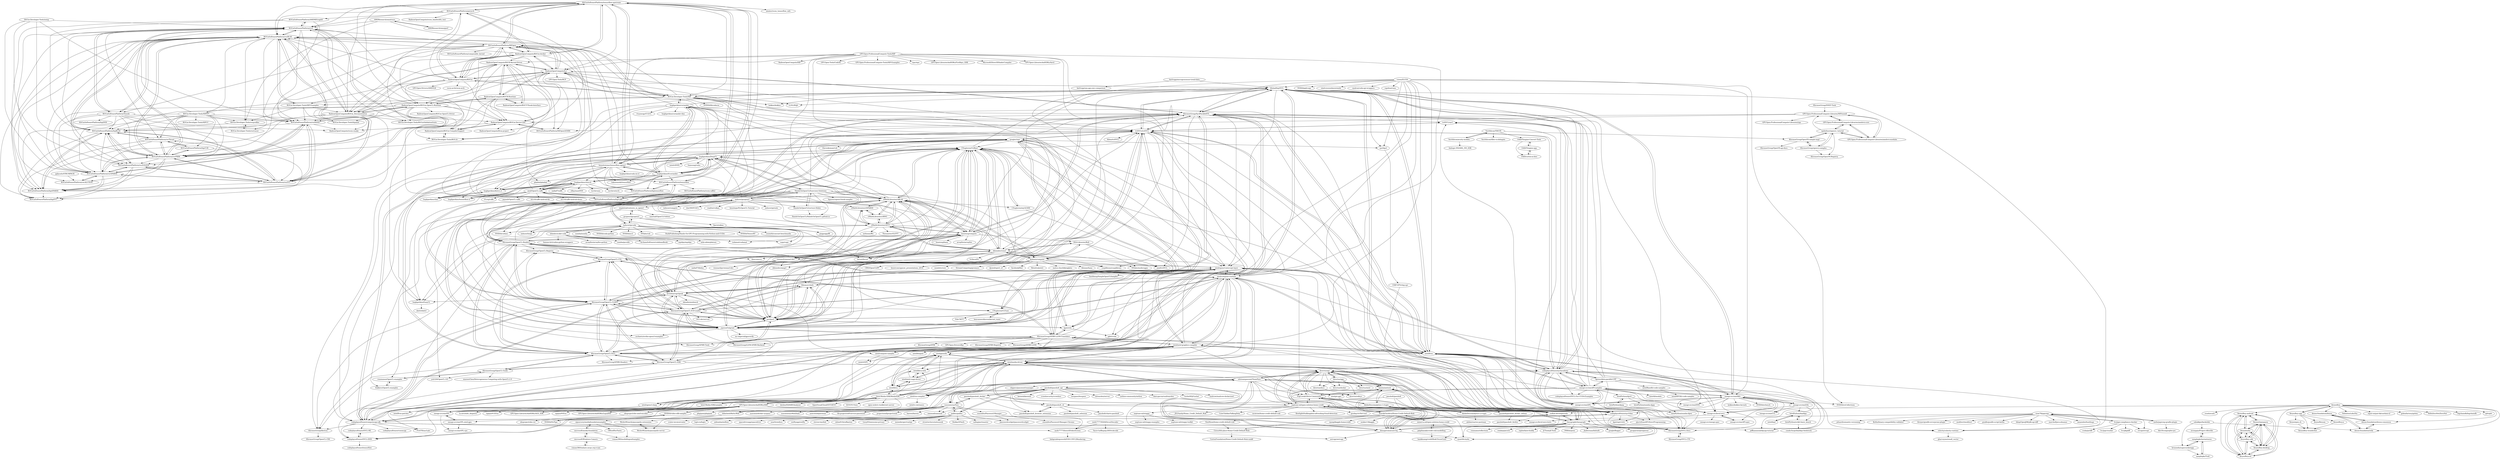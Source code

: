digraph G {
"ROCmSoftwarePlatform/tensorflow-upstream" -> "ROCmSoftwarePlatform/pytorch"
"ROCmSoftwarePlatform/tensorflow-upstream" -> "ROCmSoftwarePlatform/tensorflow"
"ROCmSoftwarePlatform/tensorflow-upstream" -> "ROCmSoftwarePlatform/MIOpen"
"ROCmSoftwarePlatform/tensorflow-upstream" -> "RadeonOpenCompute/ROCm-docker"
"ROCmSoftwarePlatform/tensorflow-upstream" -> "RadeonOpenCompute/ROCm"
"ROCmSoftwarePlatform/tensorflow-upstream" -> "ROCmSoftwarePlatform/rocBLAS"
"ROCmSoftwarePlatform/tensorflow-upstream" -> "RadeonOpenCompute/hcc"
"ROCmSoftwarePlatform/tensorflow-upstream" -> "ROCmSoftwarePlatform/rccl"
"ROCmSoftwarePlatform/tensorflow-upstream" -> "ROCmSoftwarePlatform/hipCaffe"
"ROCmSoftwarePlatform/tensorflow-upstream" -> "benoitsteiner/tensorflow-opencl"
"ROCmSoftwarePlatform/tensorflow-upstream" -> "RadeonOpenCompute/ROCm_Documentation"
"ROCmSoftwarePlatform/tensorflow-upstream" -> "aieater/rocm_tensorflow_info"
"ROCmSoftwarePlatform/tensorflow-upstream" -> "hughperkins/tf-coriander"
"ROCmSoftwarePlatform/tensorflow-upstream" -> "ROCm-Developer-Tools/HIP"
"ROCmSoftwarePlatform/tensorflow-upstream" -> "RadeonOpenCompute/ROCm-OpenCL-Runtime"
"RadeonOpenCompute/ROCm" -> "ROCm-Developer-Tools/HIP"
"RadeonOpenCompute/ROCm" -> "ROCmSoftwarePlatform/tensorflow-upstream"
"RadeonOpenCompute/ROCm" -> "ROCmSoftwarePlatform/MIOpen"
"RadeonOpenCompute/ROCm" -> "RadeonOpenCompute/hcc"
"RadeonOpenCompute/ROCm" -> "RadeonOpenCompute/ROCm-docker"
"RadeonOpenCompute/ROCm" -> "RadeonOpenCompute/ROCK-Kernel-Driver"
"RadeonOpenCompute/ROCm" -> "plaidml/plaidml" ["e"=1]
"RadeonOpenCompute/ROCm" -> "RadeonOpenCompute/ROCm_Documentation"
"RadeonOpenCompute/ROCm" -> "GPUOpen-Drivers/AMDVLK" ["e"=1]
"RadeonOpenCompute/ROCm" -> "illuhad/hipSYCL"
"RadeonOpenCompute/ROCm" -> "ROCmSoftwarePlatform/pytorch"
"RadeonOpenCompute/ROCm" -> "RadeonOpenCompute/ROCm-OpenCL-Runtime"
"RadeonOpenCompute/ROCm" -> "rocm-arch/rocm-arch" ["e"=1]
"RadeonOpenCompute/ROCm" -> "ROCmSoftwarePlatform/rocBLAS"
"RadeonOpenCompute/ROCm" -> "ROCm-Developer-Tools/HIP-Examples"
"hughperkins/coriander" -> "hughperkins/tf-coriander"
"hughperkins/coriander" -> "vtsynergy/CU2CL"
"hughperkins/coriander" -> "ROCm-Developer-Tools/HIP"
"hughperkins/coriander" -> "benoitsteiner/tensorflow-opencl"
"hughperkins/coriander" -> "hughperkins/distro-cl"
"hughperkins/coriander" -> "hughperkins/DeepCL"
"hughperkins/coriander" -> "CNugteren/CLBlast"
"hughperkins/coriander" -> "libocca/occa" ["e"=1]
"hughperkins/coriander" -> "triSYCL/triSYCL"
"hughperkins/coriander" -> "illuhad/hipSYCL"
"hughperkins/coriander" -> "google/clspv"
"hughperkins/coriander" -> "ROCmSoftwarePlatform/MIOpen"
"hughperkins/coriander" -> "hughperkins/coriander-dnn"
"hughperkins/coriander" -> "hughperkins/EasyCL"
"hughperkins/coriander" -> "KhronosGroup/SyclParallelSTL"
"intel/compute-runtime" -> "intel/intel-graphics-compiler"
"intel/compute-runtime" -> "intel/opencl-intercept-layer"
"intel/compute-runtime" -> "intel/gmmlib"
"intel/compute-runtime" -> "intel/llvm"
"intel/compute-runtime" -> "oneapi-src/level-zero"
"intel/compute-runtime" -> "intel/media-driver"
"intel/compute-runtime" -> "intel/compute-samples"
"intel/compute-runtime" -> "KhronosGroup/OpenCL-ICD-Loader"
"intel/compute-runtime" -> "pocl/pocl"
"intel/compute-runtime" -> "intel/cm-compiler"
"intel/compute-runtime" -> "jrprice/Oclgrind"
"intel/compute-runtime" -> "KhronosGroup/OpenCL-Docs"
"intel/compute-runtime" -> "triSYCL/triSYCL"
"intel/compute-runtime" -> "intel/opencl-clang"
"intel/compute-runtime" -> "Oblomov/clinfo"
"jrprice/Oclgrind" -> "intel/opencl-intercept-layer"
"jrprice/Oclgrind" -> "pocl/pocl"
"jrprice/Oclgrind" -> "KhronosGroup/OpenCL-ICD-Loader"
"jrprice/Oclgrind" -> "krrishnarraj/clpeak"
"jrprice/Oclgrind" -> "mc-imperial/gpuverify"
"jrprice/Oclgrind" -> "google/clspv"
"jrprice/Oclgrind" -> "KhronosGroup/SyclParallelSTL"
"jrprice/Oclgrind" -> "triSYCL/triSYCL"
"jrprice/Oclgrind" -> "CNugteren/CLBlast"
"jrprice/Oclgrind" -> "codeplaysoftware/sycl-blas"
"jrprice/Oclgrind" -> "codeplaysoftware/computecpp-sdk"
"jrprice/Oclgrind" -> "KhronosGroup/SPIRV-LLVM" ["e"=1]
"jrprice/Oclgrind" -> "Oblomov/clinfo"
"jrprice/Oclgrind" -> "KhronosGroup/OpenCL-CTS"
"jrprice/Oclgrind" -> "sschaetz/nvidia-opencl-examples"
"passbolt/passbolt_api" -> "passbolt/passbolt_docker"
"passbolt/passbolt_api" -> "passbolt/passbolt_browser_extension"
"passbolt/passbolt_api" -> "nilsteampassnet/TeamPass"
"passbolt/passbolt_api" -> "padloc/padloc"
"passbolt/passbolt_api" -> "nuxsmin/sysPass"
"passbolt/passbolt_api" -> "keeweb/keeweb" ["e"=1]
"passbolt/passbolt_api" -> "crowdsecurity/crowdsec" ["e"=1]
"passbolt/passbolt_api" -> "lesspass/lesspass" ["e"=1]
"passbolt/passbolt_api" -> "bitwarden/server" ["e"=1]
"passbolt/passbolt_api" -> "netbox-community/netbox" ["e"=1]
"passbolt/passbolt_api" -> "dani-garcia/vaultwarden" ["e"=1]
"passbolt/passbolt_api" -> "CachetHQ/Cachet" ["e"=1]
"passbolt/passbolt_api" -> "zammad/zammad" ["e"=1]
"passbolt/passbolt_api" -> "passbolt/passbolt_cli"
"passbolt/passbolt_api" -> "mailcow/mailcow-dockerized" ["e"=1]
"directus/api" -> "directus/app"
"directus/api" -> "kaniini/antissh"
"directus/api" -> "redhat-developer/odo"
"directus/api" -> "neptune-ml/open-solution-home-credit"
"directus/api" -> "dimagi/commcare-hq"
"directus/api" -> "FogCreek/Glitch-Community"
"directus/api" -> "directus/docker"
"directus/api" -> "directus/sdk-js"
"directus/api" -> "classgraph/classgraph"
"directus/api" -> "directus/docs"
"directus/api" -> "intel/media-driver"
"directus/api" -> "nilsteampassnet/TeamPass"
"directus/api" -> "AdobeDocs/analytics-1.4-apis"
"directus/api" -> "zyantific/zydis" ["e"=1]
"directus/api" -> "directus/next"
"pocl/pocl" -> "jrprice/Oclgrind"
"pocl/pocl" -> "google/clspv"
"pocl/pocl" -> "KhronosGroup/OpenCL-ICD-Loader"
"pocl/pocl" -> "krrishnarraj/clpeak"
"pocl/pocl" -> "clMathLibraries/clBLAS"
"pocl/pocl" -> "intel/opencl-intercept-layer"
"pocl/pocl" -> "KhronosGroup/OpenCL-CLHPP"
"pocl/pocl" -> "triSYCL/triSYCL"
"pocl/pocl" -> "Oblomov/clinfo"
"pocl/pocl" -> "kpet/clvk"
"pocl/pocl" -> "illuhad/hipSYCL"
"pocl/pocl" -> "CNugteren/CLBlast"
"pocl/pocl" -> "KhronosGroup/OpenCL-Docs"
"pocl/pocl" -> "intel/compute-runtime"
"pocl/pocl" -> "RadeonOpenCompute/hcc"
"KhronosGroup/OpenCL-Guide" -> "KhronosGroup/OpenCL-SDK"
"KhronosGroup/OpenCL-Guide" -> "KhronosGroup/OpenCL-Docs"
"KhronosGroup/OpenCL-Guide" -> "rsnemmen/OpenCL-examples"
"KhronosGroup/OpenCL-Guide" -> "ysh329/OpenCL-101"
"KhronosGroup/OpenCL-Guide" -> "xiaoweiChen/Heterogeneous-Computing-with-OpenCL-2.0"
"dexon-foundation/dexon" -> "dexon-foundation/dexon-consensus"
"dexon-foundation/dexon" -> "dexon-foundation/wiki"
"ddemidov/vexcl" -> "kylelutz/compute"
"ddemidov/vexcl" -> "boostorg/compute"
"ddemidov/vexcl" -> "ddemidov/amgcl" ["e"=1]
"ddemidov/vexcl" -> "viennacl/viennacl-dev"
"ddemidov/vexcl" -> "HSA-Libraries/Bolt"
"ddemidov/vexcl" -> "clMathLibraries/clBLAS"
"ddemidov/vexcl" -> "CNugteren/CLBlast"
"ddemidov/vexcl" -> "cusplibrary/cusplibrary" ["e"=1]
"ddemidov/vexcl" -> "KhronosGroup/SyclParallelSTL"
"ddemidov/vexcl" -> "libocca/occa" ["e"=1]
"ddemidov/vexcl" -> "thrust/thrust" ["e"=1]
"ddemidov/vexcl" -> "pocl/pocl"
"ddemidov/vexcl" -> "amd/triSYCL"
"ddemidov/vexcl" -> "clMathLibraries/clFFT"
"ddemidov/vexcl" -> "VcDevel/Vc" ["e"=1]
"intel/compute-samples" -> "intel/clGPU"
"intel/daal" -> "IntelPython/daal4py"
"lbryio/chainquery" -> "lbryio/torba"
"lbryio/chainquery" -> "lbryio/lbry-android"
"lbryio/chainquery" -> "lbryio/lbrycrd"
"lbryio/chainquery" -> "lbryio/lbry-desktop"
"lbryio/chainquery" -> "lbryio/lbry-sdk"
"lbryio/lbry-android" -> "lbryio/torba"
"lbryio/lbry-android" -> "lbryio/lbrycrd"
"lbryio/lbry-android" -> "lbryio/lbry-desktop"
"lbryio/lbry-android" -> "lbryio/lbry-sdk"
"lbryio/lbry-android" -> "lbryio/chainquery"
"lbryio/lbry-desktop" -> "lbryio/torba"
"lbryio/lbry-desktop" -> "lbryio/lbry-android"
"lbryio/lbry-desktop" -> "lbryio/lbrycrd"
"lbryio/lbry-desktop" -> "lbryio/lbry-sdk"
"lbryio/lbry-desktop" -> "lbryio/chainquery"
"lbryio/lbry-sdk" -> "lbryio/torba"
"lbryio/lbry-sdk" -> "lbryio/lbrycrd"
"lbryio/lbry-sdk" -> "lbryio/lbry-android"
"lbryio/lbry-sdk" -> "lbryio/lbry-desktop"
"lbryio/lbry-sdk" -> "lbryio/chainquery"
"lbryio/lbrycrd" -> "lbryio/torba"
"lbryio/lbrycrd" -> "lbryio/lbry-android"
"lbryio/lbrycrd" -> "lbryio/lbry-desktop"
"lbryio/lbrycrd" -> "lbryio/lbry-sdk"
"lbryio/lbrycrd" -> "lbryio/chainquery"
"lbryio/torba" -> "lbryio/lbry-android"
"lbryio/torba" -> "lbryio/lbrycrd"
"lbryio/torba" -> "lbryio/lbry-desktop"
"lbryio/torba" -> "lbryio/lbry-sdk"
"lbryio/torba" -> "lbryio/chainquery"
"dimagi/commcare-hq" -> "redhat-developer/odo"
"dimagi/commcare-hq" -> "kaniini/antissh"
"dimagi/commcare-hq" -> "directus/api"
"dimagi/commcare-hq" -> "neptune-ml/open-solution-home-credit"
"dimagi/commcare-hq" -> "nilsteampassnet/TeamPass"
"dimagi/commcare-hq" -> "classgraph/classgraph"
"dimagi/commcare-hq" -> "FogCreek/Glitch-Community"
"dimagi/commcare-hq" -> "zyantific/zydis" ["e"=1]
"dimagi/commcare-hq" -> "astropy/astropy" ["e"=1]
"dimagi/commcare-hq" -> "intel/media-driver"
"inducer/pyopencl" -> "inducer/pycuda"
"inducer/pyopencl" -> "HandsOnOpenCL/Exercises-Solutions"
"inducer/pyopencl" -> "inducer/loopy" ["e"=1]
"inducer/pyopencl" -> "CNugteren/CLBlast"
"inducer/pyopencl" -> "realitix/vulkan" ["e"=1]
"inducer/pyopencl" -> "pocl/pocl"
"inducer/pyopencl" -> "benshope/PyOpenCL-Tutorial"
"inducer/pyopencl" -> "jrprice/Oclgrind"
"inducer/pyopencl" -> "Oblomov/clinfo"
"inducer/pyopencl" -> "HandsOnOpenCL/Lecture-Slides"
"inducer/pyopencl" -> "inducer/pytools"
"inducer/pyopencl" -> "inducer/compyte"
"inducer/pyopencl" -> "hughperkins/DeepCL"
"inducer/pyopencl" -> "doe300/VC4CL" ["e"=1]
"inducer/pyopencl" -> "enjalot/adventures_in_opencl"
"inducer/pycuda" -> "inducer/pyopencl"
"inducer/pycuda" -> "lebedov/scikit-cuda"
"inducer/pycuda" -> "pyopencl/pyopencl"
"inducer/pycuda" -> "cudamat/cudamat" ["e"=1]
"inducer/pycuda" -> "cupy/cupy" ["e"=1]
"inducer/pycuda" -> "inducer/loopy" ["e"=1]
"inducer/pycuda" -> "numba/numba" ["e"=1]
"inducer/pycuda" -> "NVIDIA/cuda-python" ["e"=1]
"inducer/pycuda" -> "thrust/thrust" ["e"=1]
"inducer/pycuda" -> "NVIDIA/nccl" ["e"=1]
"inducer/pycuda" -> "NVIDIA/cutlass" ["e"=1]
"inducer/pycuda" -> "NVlabs/cub" ["e"=1]
"inducer/pycuda" -> "PacktPublishing/Hands-On-GPU-Programming-with-Python-and-CUDA" ["e"=1]
"inducer/pycuda" -> "NVIDIA/TensorRT" ["e"=1]
"inducer/pycuda" -> "soumith/convnet-benchmarks" ["e"=1]
"lebedov/scikit-cuda" -> "inducer/pycuda"
"lebedov/scikit-cuda" -> "cudamat/cudamat" ["e"=1]
"lebedov/scikit-cuda" -> "hannes-brt/cudnn-python-wrappers"
"lebedov/scikit-cuda" -> "arrayfire/arrayfire-python" ["e"=1]
"lebedov/scikit-cuda" -> "cupy/cupy" ["e"=1]
"lebedov/scikit-cuda" -> "numba/pyculib"
"lebedov/scikit-cuda" -> "ArchaeaSoftware/cudahandbook" ["e"=1]
"lebedov/scikit-cuda" -> "mpi4py/mpi4py" ["e"=1]
"lebedov/scikit-cuda" -> "mila-udem/platoon" ["e"=1]
"oneapi-src/oneAPI-samples" -> "intel/llvm"
"oneapi-src/oneAPI-samples" -> "oneapi-src/oneMKL"
"oneapi-src/oneAPI-samples" -> "oneapi-src/oneDPL"
"oneapi-src/oneAPI-samples" -> "codeplaysoftware/syclacademy"
"oneapi-src/oneAPI-samples" -> "Apress/data-parallel-CPP"
"oneapi-src/oneAPI-samples" -> "intel/pti-gpu"
"oneapi-src/oneAPI-samples" -> "oneapi-src/oneDNN" ["e"=1]
"oneapi-src/oneAPI-samples" -> "illuhad/hipSYCL"
"oneapi-src/oneAPI-samples" -> "IntelPython/dpctl"
"oneapi-src/oneAPI-samples" -> "oneapi-src/oneDAL"
"oneapi-src/oneAPI-samples" -> "jeffhammond/dpcpp-tutorial"
"oneapi-src/oneAPI-samples" -> "IntelAI/models" ["e"=1]
"oneapi-src/oneAPI-samples" -> "KhronosGroup/SyclParallelSTL"
"oneapi-src/oneAPI-samples" -> "codeplaysoftware/SYCL-For-CUDA-Examples"
"oneapi-src/oneAPI-samples" -> "intel/cm-compiler"
"hughperkins/tf-coriander" -> "hughperkins/coriander"
"hughperkins/tf-coriander" -> "benoitsteiner/tensorflow-opencl"
"hughperkins/tf-coriander" -> "hughperkins/DeepCL"
"hughperkins/tf-coriander" -> "ROCmSoftwarePlatform/hiptensorflow"
"hughperkins/tf-coriander" -> "hughperkins/distro-cl"
"hughperkins/tf-coriander" -> "plaidml/plaidml" ["e"=1]
"hughperkins/tf-coriander" -> "lukeiwanski/tensorflow"
"hughperkins/tf-coriander" -> "amd/OpenCL-caffe"
"hughperkins/tf-coriander" -> "ROCmSoftwarePlatform/tensorflow-upstream"
"hughperkins/tf-coriander" -> "ROCmSoftwarePlatform/tensorflow"
"hughperkins/tf-coriander" -> "ROCmSoftwarePlatform/MIOpen"
"hughperkins/tf-coriander" -> "hughperkins/cltorch"
"hughperkins/tf-coriander" -> "krrishnarraj/clpeak"
"hughperkins/tf-coriander" -> "CNugteren/CLBlast"
"hughperkins/tf-coriander" -> "RadeonOpenCompute/hcc"
"RadeonOpenCompute/ROCm_Documentation" -> "ROCmSoftwarePlatform/rocBLAS"
"RadeonOpenCompute/ROCm_Documentation" -> "ROCm-Developer-Tools/ROCmValidationSuite"
"RadeonOpenCompute/ROCm_Documentation" -> "ROCmSoftwarePlatform/rccl"
"RadeonOpenCompute/ROCm_Documentation" -> "RadeonOpenCompute/ROCK-Kernel-Driver"
"RadeonOpenCompute/ROCm_Documentation" -> "ROCmSoftwarePlatform/hipBLAS"
"RadeonOpenCompute/ROCm_Documentation" -> "ROCmSoftwarePlatform/hipSPARSE"
"RadeonOpenCompute/ROCm_Documentation" -> "ROCmSoftwarePlatform/rocPRIM"
"RadeonOpenCompute/ROCm_Documentation" -> "RadeonOpenCompute/ROCm-OpenCL-Runtime"
"RadeonOpenCompute/ROCm_Documentation" -> "ROCmSoftwarePlatform/rocSPARSE"
"RadeonOpenCompute/ROCm_Documentation" -> "ROCmSoftwarePlatform/rocRAND"
"RadeonOpenCompute/ROCm_Documentation" -> "RadeonOpenCompute/ROCm-Device-Libs"
"KhronosGroup/OpenVX-sample-impl" -> "KhronosGroup/openvx-samples"
"KhronosGroup/OpenVX-sample-impl" -> "rgiduthuri/openvx_tutorial"
"KhronosGroup/OpenVX-sample-impl" -> "KhronosGroup/OpenVX-api-docs"
"lbryio/spee.ch" -> "lbryio/lbry-wunderbot"
"HandsOnOpenCL/Exercises-Solutions" -> "HandsOnOpenCL/Lecture-Slides"
"HandsOnOpenCL/Exercises-Solutions" -> "HandsOnOpenCL/HandsOnOpenCL.github.io"
"HandsOnOpenCL/Exercises-Solutions" -> "inducer/pyopencl"
"HandsOnOpenCL/Exercises-Solutions" -> "jrprice/Oclgrind"
"HandsOnOpenCL/Exercises-Solutions" -> "CNugteren/CLTune"
"HandsOnOpenCL/Exercises-Solutions" -> "hughperkins/DeepCL"
"HandsOnOpenCL/Exercises-Solutions" -> "triSYCL/triSYCL"
"HandsOnOpenCL/Exercises-Solutions" -> "bgaster/opencl-book-samples"
"HandsOnOpenCL/Exercises-Solutions" -> "rsnemmen/OpenCL-examples"
"HandsOnOpenCL/Exercises-Solutions" -> "clMathLibraries/clBLAS"
"HandsOnOpenCL/Exercises-Solutions" -> "KhronosGroup/OpenCL-CLHPP"
"HandsOnOpenCL/Exercises-Solutions" -> "ysh329/OpenCL-101"
"HandsOnOpenCL/Exercises-Solutions" -> "boostorg/compute"
"HandsOnOpenCL/Exercises-Solutions" -> "Dakkers/OpenCL-examples"
"HandsOnOpenCL/Exercises-Solutions" -> "KhronosGroup/OpenCL-Headers"
"sipsorcery/mediafoundationsamples" -> "microsoft/media-foundation"
"sipsorcery/mediafoundationsamples" -> "roman380/msdnblogsmfsamples"
"sipsorcery/mediafoundationsamples" -> "mofo7777/DirectXVideoScreen"
"sipsorcery/mediafoundationsamples" -> "OfItselfSo/Tanta"
"redhat-developer/odo" -> "kaniini/antissh"
"redhat-developer/odo" -> "dimagi/commcare-hq"
"redhat-developer/odo" -> "directus/api"
"redhat-developer/odo" -> "neptune-ml/open-solution-home-credit"
"redhat-developer/odo" -> "nilsteampassnet/TeamPass"
"redhat-developer/odo" -> "FogCreek/Glitch-Community"
"redhat-developer/odo" -> "classgraph/classgraph"
"redhat-developer/odo" -> "zyantific/zydis" ["e"=1]
"redhat-developer/odo" -> "intel/media-driver"
"intel/media-driver" -> "intel/libva"
"intel/media-driver" -> "Intel-Media-SDK/MediaSDK"
"intel/media-driver" -> "intel/gmmlib"
"intel/media-driver" -> "intel/intel-vaapi-driver"
"intel/media-driver" -> "intel/libva-utils"
"intel/media-driver" -> "intel/compute-runtime"
"intel/media-driver" -> "FogCreek/Glitch-Community"
"intel/media-driver" -> "kaniini/antissh"
"intel/media-driver" -> "intel/intel-graphics-compiler"
"intel/media-driver" -> "redhat-developer/odo"
"intel/media-driver" -> "directus/api"
"intel/media-driver" -> "neptune-ml/open-solution-home-credit"
"intel/media-driver" -> "oneapi-src/oneVPL"
"intel/media-driver" -> "intel/cm-compiler"
"intel/media-driver" -> "dimagi/commcare-hq"
"FogCreek/Glitch-Community" -> "kaniini/antissh"
"FogCreek/Glitch-Community" -> "neptune-ml/open-solution-home-credit"
"FogCreek/Glitch-Community" -> "redhat-developer/odo"
"FogCreek/Glitch-Community" -> "directus/api"
"FogCreek/Glitch-Community" -> "AdobeDocs/analytics-1.4-apis"
"codeplaysoftware/computecpp-sdk" -> "KhronosGroup/SyclParallelSTL"
"codeplaysoftware/computecpp-sdk" -> "codeplaysoftware/sycl-blas"
"codeplaysoftware/computecpp-sdk" -> "codeplaysoftware/syclacademy"
"codeplaysoftware/computecpp-sdk" -> "triSYCL/triSYCL"
"codeplaysoftware/computecpp-sdk" -> "codeplaysoftware/SYCL-DNN"
"codeplaysoftware/computecpp-sdk" -> "illuhad/hipSYCL"
"codeplaysoftware/computecpp-sdk" -> "KhronosGroup/SYCL-Docs"
"codeplaysoftware/computecpp-sdk" -> "codeplaysoftware/SYCL-ML"
"codeplaysoftware/computecpp-sdk" -> "intel/opencl-intercept-layer"
"codeplaysoftware/computecpp-sdk" -> "celerity/celerity-runtime"
"codeplaysoftware/computecpp-sdk" -> "jeffhammond/dpcpp-tutorial"
"codeplaysoftware/computecpp-sdk" -> "KhronosGroup/OpenCL-CLHPP"
"codeplaysoftware/computecpp-sdk" -> "KhronosGroup/libclcxx"
"codeplaysoftware/computecpp-sdk" -> "codeplaysoftware/visioncpp"
"codeplaysoftware/computecpp-sdk" -> "ProGTX/sycl-gtx"
"hughperkins/DeepCL" -> "hughperkins/cltorch"
"hughperkins/DeepCL" -> "clMathLibraries/clBLAS"
"hughperkins/DeepCL" -> "amd/OpenCL-caffe"
"hughperkins/DeepCL" -> "hughperkins/EasyCL"
"hughperkins/DeepCL" -> "hughperkins/tf-coriander"
"hughperkins/DeepCL" -> "CNugteren/CLBlast"
"hughperkins/DeepCL" -> "benoitsteiner/tensorflow-opencl"
"hughperkins/DeepCL" -> "clMathLibraries/clFFT"
"hughperkins/DeepCL" -> "hughperkins/clnn"
"hughperkins/DeepCL" -> "intel/clDNN" ["e"=1]
"hughperkins/DeepCL" -> "hughperkins/distro-cl"
"hughperkins/DeepCL" -> "Samsung/veles" ["e"=1]
"hughperkins/DeepCL" -> "hughperkins/coriander"
"hughperkins/DeepCL" -> "HandsOnOpenCL/Exercises-Solutions"
"hughperkins/DeepCL" -> "hughperkins/tensorflow-cl"
"zicongqiu/Project-Afterlife" -> "samplepks/instantnews"
"NVIDIA/video-sdk-samples" -> "NVIDIA/NvPipe"
"NVIDIA/video-sdk-samples" -> "GPUOpen-LibrariesAndSDKs/AMF"
"NVIDIA/video-sdk-samples" -> "sipsorcery/mediafoundationsamples"
"neptune-ml/open-solution-home-credit" -> "kaniini/antissh"
"neptune-ml/open-solution-home-credit" -> "redhat-developer/odo"
"neptune-ml/open-solution-home-credit" -> "directus/api"
"neptune-ml/open-solution-home-credit" -> "FogCreek/Glitch-Community"
"neptune-ml/open-solution-home-credit" -> "dimagi/commcare-hq"
"neptune-ml/open-solution-home-credit" -> "KazukiOnodera/Home-Credit-Default-Risk"
"neptune-ml/open-solution-home-credit" -> "neptune-ml/steppy"
"neptune-ml/open-solution-home-credit" -> "guoday/ctrNet-tool" ["e"=1]
"neptune-ml/open-solution-home-credit" -> "JYLFamily/Home_Credit_Default_Risk"
"neptune-ml/open-solution-home-credit" -> "CuteChibiko/TalkingData" ["e"=1]
"neptune-ml/open-solution-home-credit" -> "intel/media-driver"
"neptune-ml/open-solution-home-credit" -> "mratsim/home-credit-default-risk"
"neptune-ml/open-solution-home-credit" -> "classgraph/classgraph"
"neptune-ml/open-solution-home-credit" -> "flowlight0/talkingdata-adtracking-fraud-detection" ["e"=1]
"Oblomov/clinfo" -> "KhronosGroup/OpenCL-ICD-Loader"
"Oblomov/clinfo" -> "krrishnarraj/clpeak"
"Oblomov/clinfo" -> "intel/opencl-intercept-layer"
"Oblomov/clinfo" -> "pocl/pocl"
"Oblomov/clinfo" -> "jrprice/Oclgrind"
"Oblomov/clinfo" -> "OCL-dev/ocl-icd"
"Oblomov/clinfo" -> "CNugteren/CLBlast"
"KhronosGroup/NNEF-Tools" -> "GPUOpen-ProfessionalCompute-Libraries/MIVisionX"
"padloc/padloc" -> "passbolt/passbolt_api"
"padloc/padloc" -> "nearform/lyra" ["e"=1]
"padloc/padloc" -> "swiftyapp/swifty" ["e"=1]
"padloc/padloc" -> "steven-tey/dub" ["e"=1]
"padloc/padloc" -> "ndom91/briefkasten" ["e"=1]
"padloc/padloc" -> "Lissy93/awesome-privacy" ["e"=1]
"padloc/padloc" -> "meienberger/runtipi" ["e"=1]
"padloc/padloc" -> "streetwriters/notesnook" ["e"=1]
"padloc/padloc" -> "nuxsmin/sysPass"
"padloc/padloc" -> "Bubka/2FAuth" ["e"=1]
"padloc/padloc" -> "safing/portmaster" ["e"=1]
"padloc/padloc" -> "crater-invoice/crater" ["e"=1]
"padloc/padloc" -> "logto-io/logto" ["e"=1]
"padloc/padloc" -> "aidenybai/million" ["e"=1]
"padloc/padloc" -> "spacedriveapp/spacedrive" ["e"=1]
"nilsteampassnet/TeamPass" -> "redhat-developer/odo"
"nilsteampassnet/TeamPass" -> "dimagi/commcare-hq"
"nilsteampassnet/TeamPass" -> "kaniini/antissh"
"nilsteampassnet/TeamPass" -> "nuxsmin/sysPass"
"nilsteampassnet/TeamPass" -> "classgraph/classgraph"
"nilsteampassnet/TeamPass" -> "directus/api"
"nilsteampassnet/TeamPass" -> "clipperz/password-manager" ["e"=1]
"nilsteampassnet/TeamPass" -> "zyantific/zydis" ["e"=1]
"nilsteampassnet/TeamPass" -> "neptune-ml/open-solution-home-credit"
"nilsteampassnet/TeamPass" -> "tildaslash/RatticWeb"
"nilsteampassnet/TeamPass" -> "passbolt/passbolt_api"
"nilsteampassnet/TeamPass" -> "astropy/astropy" ["e"=1]
"nilsteampassnet/TeamPass" -> "FogCreek/Glitch-Community"
"nilsteampassnet/TeamPass" -> "phpipam/phpipam" ["e"=1]
"nilsteampassnet/TeamPass" -> "intel/media-driver"
"vosen/ZLUDA" -> "intel/intel-graphics-compiler"
"vosen/ZLUDA" -> "illuhad/hipSYCL"
"vosen/ZLUDA" -> "jgbit/vuda" ["e"=1]
"vosen/ZLUDA" -> "KhronosGroup/SyclParallelSTL"
"vosen/ZLUDA" -> "NVIDIA/cuCollections" ["e"=1]
"vosen/ZLUDA" -> "intel/compute-runtime"
"vosen/ZLUDA" -> "NVIDIA/gdrcopy" ["e"=1]
"vosen/ZLUDA" -> "intel/llvm"
"vosen/ZLUDA" -> "simd-everywhere/simde" ["e"=1]
"vosen/ZLUDA" -> "eyalroz/cuda-api-wrappers" ["e"=1]
"vosen/ZLUDA" -> "oneapi-src/oneMKL"
"vosen/ZLUDA" -> "kpet/clvk"
"vosen/ZLUDA" -> "cpc/hipcl"
"vosen/ZLUDA" -> "pocl/pocl"
"vosen/ZLUDA" -> "rapidsai/rmm" ["e"=1]
"lbryio/lbry" -> "lbryio/lbry-app"
"lbryio/lbry" -> "dexon-foundation/wiki"
"lbryio/lbry" -> "dexon-foundation/dexon-consensus"
"lbryio/lbry" -> "dexon-foundation/dexon"
"lbryio/lbry" -> "lbryio/lbrycrd"
"lbryio/lbry" -> "NebulousLabs/Sia" ["e"=1]
"lbryio/lbry" -> "input-output-hk/cardano-sl" ["e"=1]
"lbryio/lbry" -> "golemfactory/golem" ["e"=1]
"lbryio/lbry" -> "HelloZeroNet/ZeroNet" ["e"=1]
"lbryio/lbry" -> "lbryio/lbry-desktop"
"lbryio/lbry" -> "lbryio/lbry-android"
"lbryio/lbry" -> "redhat-developer/odo"
"lbryio/lbry" -> "bigchaindb/bigchaindb" ["e"=1]
"lbryio/lbry" -> "ipfs/ipfs" ["e"=1]
"lbryio/lbry" -> "zcash/zcash" ["e"=1]
"tildaslash/RatticWeb" -> "WeAreWizards/passopolis-server"
"tildaslash/RatticWeb" -> "WeAreWizards/passopolis-extensions"
"tildaslash/RatticWeb" -> "nilsteampassnet/TeamPass"
"ROCmSoftwarePlatform/pytorch" -> "ROCmSoftwarePlatform/rccl"
"ROCmSoftwarePlatform/pytorch" -> "ROCmSoftwarePlatform/tensorflow-upstream"
"ROCmSoftwarePlatform/pytorch" -> "ROCmSoftwarePlatform/rocBLAS"
"ROCmSoftwarePlatform/pytorch" -> "RadeonOpenCompute/rocm_bandwidth_test"
"ROCmSoftwarePlatform/pytorch" -> "ROCm-Developer-Tools/ROCmValidationSuite"
"ROCmSoftwarePlatform/pytorch" -> "ROCmSoftwarePlatform/AMDMIGraphX"
"ROCmSoftwarePlatform/pytorch" -> "ROCmSoftwarePlatform/hipCaffe"
"ROCmSoftwarePlatform/pytorch" -> "RadeonOpenCompute/ROCm-docker"
"intel/llvm" -> "illuhad/hipSYCL"
"intel/llvm" -> "triSYCL/triSYCL"
"intel/llvm" -> "oneapi-src/oneAPI-samples"
"intel/llvm" -> "codeplaysoftware/syclacademy"
"intel/llvm" -> "KhronosGroup/SyclParallelSTL"
"intel/llvm" -> "intel/compute-runtime"
"intel/llvm" -> "intel/intel-graphics-compiler"
"intel/llvm" -> "oneapi-src/oneDPL"
"intel/llvm" -> "codeplaysoftware/sycl-blas"
"intel/llvm" -> "oneapi-src/level-zero"
"intel/llvm" -> "oneapi-src/oneMKL"
"intel/llvm" -> "KhronosGroup/SPIRV-LLVM-Translator"
"intel/llvm" -> "codeplaysoftware/computecpp-sdk"
"intel/llvm" -> "KhronosGroup/SYCL-Docs"
"intel/llvm" -> "intel/opencl-intercept-layer"
"illuhad/hipSYCL" -> "triSYCL/triSYCL"
"illuhad/hipSYCL" -> "codeplaysoftware/syclacademy"
"illuhad/hipSYCL" -> "intel/llvm"
"illuhad/hipSYCL" -> "KhronosGroup/SyclParallelSTL"
"illuhad/hipSYCL" -> "codeplaysoftware/sycl-blas"
"illuhad/hipSYCL" -> "codeplaysoftware/computecpp-sdk"
"illuhad/hipSYCL" -> "celerity/celerity-runtime"
"illuhad/hipSYCL" -> "kokkos/kokkos" ["e"=1]
"illuhad/hipSYCL" -> "oneapi-src/oneMKL"
"illuhad/hipSYCL" -> "ROCm-Developer-Tools/HIP"
"illuhad/hipSYCL" -> "KhronosGroup/SYCL-Docs"
"illuhad/hipSYCL" -> "LLNL/RAJA" ["e"=1]
"illuhad/hipSYCL" -> "intel/opencl-intercept-layer"
"illuhad/hipSYCL" -> "ROCmSoftwarePlatform/rocPRIM"
"illuhad/hipSYCL" -> "cpc/hipcl"
"kpet/clvk" -> "google/clspv"
"kpet/clvk" -> "intel/opencl-intercept-layer"
"kpet/clvk" -> "KhronosGroup/SPIRV-LLVM-Translator"
"kpet/clvk" -> "jgbit/vuda" ["e"=1]
"kpet/clvk" -> "pocl/pocl"
"nuxsmin/sysPass" -> "nilsteampassnet/TeamPass"
"nuxsmin/sysPass" -> "nuxsmin/docker-syspass"
"nuxsmin/sysPass" -> "passbolt/passbolt_api"
"nuxsmin/sysPass" -> "eusonlito/Password-Manager"
"nuxsmin/sysPass" -> "passbolt/passbolt_docker"
"nuxsmin/sysPass" -> "phpipam/phpipam" ["e"=1]
"nuxsmin/sysPass" -> "nuxsmin/sysMonDash"
"nuxsmin/sysPass" -> "passwordcockpit/passwordcockpit"
"nuxsmin/sysPass" -> "tildaslash/RatticWeb"
"nuxsmin/sysPass" -> "nextcloud/passman" ["e"=1]
"nuxsmin/sysPass" -> "ltb-project/self-service-password" ["e"=1]
"nuxsmin/sysPass" -> "projectsend/projectsend" ["e"=1]
"nuxsmin/sysPass" -> "bareos/bareos" ["e"=1]
"nuxsmin/sysPass" -> "padloc/padloc"
"nuxsmin/sysPass" -> "zammad/zammad" ["e"=1]
"intel/intel-graphics-compiler" -> "intel/compute-runtime"
"intel/intel-graphics-compiler" -> "intel/cm-compiler"
"intel/intel-graphics-compiler" -> "intel/gmmlib"
"intel/intel-graphics-compiler" -> "intel/opencl-intercept-layer"
"intel/intel-graphics-compiler" -> "intel/opencl-clang"
"intel/intel-graphics-compiler" -> "KhronosGroup/SPIRV-LLVM-Translator"
"intel/intel-graphics-compiler" -> "oneapi-src/level-zero"
"intel/intel-graphics-compiler" -> "intel/llvm"
"intel/intel-graphics-compiler" -> "intel/beignet"
"intel/intel-graphics-compiler" -> "intel/clGPU"
"intel/intel-graphics-compiler" -> "intel/media-driver"
"intel/intel-graphics-compiler" -> "intel/compute-samples"
"intel/intel-graphics-compiler" -> "google/clspv"
"intel/intel-graphics-compiler" -> "KhronosGroup/OpenCL-Docs"
"intel/intel-graphics-compiler" -> "intel/pti-gpu"
"KhronosGroup/OpenCL-SDK" -> "KhronosGroup/OpenCL-Guide"
"KhronosGroup/OpenCL-SDK" -> "KhronosGroup/OpenCL-Docs"
"KhronosGroup/OpenCL-SDK" -> "KhronosGroup/OpenCL-ICD-Loader"
"KhronosGroup/OpenCL-SDK" -> "KhronosGroup/OpenCL-CLHPP"
"KhronosGroup/OpenCL-SDK" -> "KhronosGroup/OpenCL-Headers"
"KhronosGroup/OpenCL-SDK" -> "codeplaysoftware/sycl-blas"
"KhronosGroup/OpenCL-SDK" -> "codeplaysoftware/syclacademy"
"KhronosGroup/OpenCL-SDK" -> "intel/opencl-intercept-layer"
"KhronosGroup/OpenCL-SDK" -> "codeplaysoftware/SYCL-DNN"
"KhronosGroup/SyclParallelSTL" -> "triSYCL/triSYCL"
"KhronosGroup/SyclParallelSTL" -> "codeplaysoftware/computecpp-sdk"
"KhronosGroup/SyclParallelSTL" -> "illuhad/hipSYCL"
"KhronosGroup/SyclParallelSTL" -> "codeplaysoftware/syclacademy"
"KhronosGroup/SyclParallelSTL" -> "intel/llvm"
"KhronosGroup/SyclParallelSTL" -> "amd/triSYCL"
"KhronosGroup/SyclParallelSTL" -> "KhronosGroup/SYCL-Docs"
"KhronosGroup/SyclParallelSTL" -> "celerity/celerity-runtime"
"KhronosGroup/SyclParallelSTL" -> "intel/opencl-intercept-layer"
"KhronosGroup/SyclParallelSTL" -> "boostorg/compute"
"KhronosGroup/SyclParallelSTL" -> "RadeonOpenCompute/hcc"
"KhronosGroup/SyclParallelSTL" -> "jrprice/Oclgrind"
"KhronosGroup/SyclParallelSTL" -> "KhronosGroup/OpenCL-CLHPP"
"KhronosGroup/SyclParallelSTL" -> "triSYCL/sycl"
"KhronosGroup/SyclParallelSTL" -> "KhronosGroup/libclcxx"
"CNugteren/CLBlast" -> "clMathLibraries/clBLAS"
"CNugteren/CLBlast" -> "CNugteren/CLTune"
"CNugteren/CLBlast" -> "CNugteren/myGEMM"
"CNugteren/CLBlast" -> "intel/opencl-intercept-layer"
"CNugteren/CLBlast" -> "hughperkins/DeepCL"
"CNugteren/CLBlast" -> "jrprice/Oclgrind"
"CNugteren/CLBlast" -> "pocl/pocl"
"CNugteren/CLBlast" -> "ddemidov/vexcl"
"CNugteren/CLBlast" -> "viennacl/viennacl-dev"
"CNugteren/CLBlast" -> "KhronosGroup/OpenCL-Headers"
"CNugteren/CLBlast" -> "krrishnarraj/clpeak"
"CNugteren/CLBlast" -> "boostorg/compute"
"CNugteren/CLBlast" -> "illuhad/hipSYCL"
"CNugteren/CLBlast" -> "codeplaysoftware/sycl-blas"
"CNugteren/CLBlast" -> "triSYCL/triSYCL"
"Dakkers/OpenCL-examples" -> "rsnemmen/OpenCL-examples"
"boostorg/compute" -> "ddemidov/vexcl"
"boostorg/compute" -> "KhronosGroup/SyclParallelSTL"
"boostorg/compute" -> "clMathLibraries/clBLAS"
"boostorg/compute" -> "arrayfire/arrayfire" ["e"=1]
"boostorg/compute" -> "CNugteren/CLBlast"
"boostorg/compute" -> "boostorg/hana" ["e"=1]
"boostorg/compute" -> "KhronosGroup/OpenCL-CLHPP"
"boostorg/compute" -> "thrust/thrust" ["e"=1]
"boostorg/compute" -> "triSYCL/triSYCL"
"boostorg/compute" -> "hughperkins/EasyCL"
"boostorg/compute" -> "KhronosGroup/OpenCL-Headers"
"boostorg/compute" -> "clMathLibraries/clFFT"
"boostorg/compute" -> "illuhad/hipSYCL"
"boostorg/compute" -> "HSA-Libraries/Bolt"
"boostorg/compute" -> "pocl/pocl"
"clMathLibraries/clFFT" -> "clMathLibraries/clBLAS"
"clMathLibraries/clFFT" -> "clMathLibraries/clRNG"
"clMathLibraries/clFFT" -> "clMathLibraries/clSPARSE"
"clMathLibraries/clFFT" -> "CNugteren/CLBlast"
"clMathLibraries/clFFT" -> "hughperkins/DeepCL"
"clMathLibraries/clFFT" -> "boostorg/compute"
"clMathLibraries/clFFT" -> "ddemidov/vexcl"
"clMathLibraries/clFFT" -> "krrishnarraj/clpeak"
"clMathLibraries/clFFT" -> "pocl/pocl"
"clMathLibraries/clFFT" -> "KhronosGroup/OpenCL-CLHPP"
"clMathLibraries/clFFT" -> "Themaister/GLFFT" ["e"=1]
"clMathLibraries/clFFT" -> "hughperkins/EasyCL"
"clMathLibraries/clFFT" -> "kylelutz/compute"
"clMathLibraries/clFFT" -> "KhronosGroup/SyclParallelSTL"
"clMathLibraries/clFFT" -> "anthonix/ffts" ["e"=1]
"clMathLibraries/clRNG" -> "clMathLibraries/clSPARSE"
"clMathLibraries/clRNG" -> "clMathLibraries/clFFT"
"clMathLibraries/clRNG" -> "clMathLibraries/clBLAS"
"HandsOnOpenCL/Lecture-Slides" -> "HandsOnOpenCL/Exercises-Solutions"
"HandsOnOpenCL/Lecture-Slides" -> "HandsOnOpenCL/HandsOnOpenCL.github.io"
"GPUOpen-LibrariesAndSDKs/AMF" -> "obsproject/obs-amd-encoder"
"GPUOpen-LibrariesAndSDKs/AMF" -> "rigaya/VCEEnc" ["e"=1]
"GPUOpen-LibrariesAndSDKs/AMF" -> "Intel-Media-SDK/MediaSDK"
"GPUOpen-LibrariesAndSDKs/AMF" -> "GPUOpen-LibrariesAndSDKs/AGS_SDK" ["e"=1]
"GPUOpen-LibrariesAndSDKs/AMF" -> "lu-zero/mfx_dispatch"
"GPUOpen-LibrariesAndSDKs/AMF" -> "NVIDIA/video-sdk-samples"
"GPUOpen-LibrariesAndSDKs/AMF" -> "rigaya/NVEnc" ["e"=1]
"GPUOpen-LibrariesAndSDKs/AMF" -> "oneapi-src/oneVPL"
"GPUOpen-LibrariesAndSDKs/AMF" -> "mofo7777/DirectXVideoScreen"
"GPUOpen-LibrariesAndSDKs/AMF" -> "GPUOpen-LibrariesAndSDKs/LiquidVR" ["e"=1]
"lbryio/lbry.io" -> "lbryio/lbry-wunderbot"
"AdobeDocs/analytics-2.0-apis" -> "AdobeDocs/analytics-1.4-apis"
"AdobeDocs/analytics-2.0-apis" -> "adobe/reactor-postman"
"ROCm-Developer-Tools/HIP" -> "RadeonOpenCompute/ROCm"
"ROCm-Developer-Tools/HIP" -> "illuhad/hipSYCL"
"ROCm-Developer-Tools/HIP" -> "ROCmSoftwarePlatform/MIOpen"
"ROCm-Developer-Tools/HIP" -> "RadeonOpenCompute/hcc"
"ROCm-Developer-Tools/HIP" -> "ROCm-Developer-Tools/HIP-Examples"
"ROCm-Developer-Tools/HIP" -> "kokkos/kokkos" ["e"=1]
"ROCm-Developer-Tools/HIP" -> "ROCm-Developer-Tools/HIPIFY"
"ROCm-Developer-Tools/HIP" -> "ROCmSoftwarePlatform/rocBLAS"
"ROCm-Developer-Tools/HIP" -> "hughperkins/coriander"
"ROCm-Developer-Tools/HIP" -> "NVIDIA/cutlass" ["e"=1]
"ROCm-Developer-Tools/HIP" -> "intel/llvm"
"ROCm-Developer-Tools/HIP" -> "LLNL/RAJA" ["e"=1]
"ROCm-Developer-Tools/HIP" -> "thrust/thrust" ["e"=1]
"ROCm-Developer-Tools/HIP" -> "triSYCL/triSYCL"
"ROCm-Developer-Tools/HIP" -> "NVIDIA/libcudacxx" ["e"=1]
"ROCmSoftwarePlatform/MIOpen" -> "ROCmSoftwarePlatform/rocBLAS"
"ROCmSoftwarePlatform/MIOpen" -> "RadeonOpenCompute/hcc"
"ROCmSoftwarePlatform/MIOpen" -> "ROCmSoftwarePlatform/MIOpenGEMM"
"ROCmSoftwarePlatform/MIOpen" -> "ROCmSoftwarePlatform/tensorflow-upstream"
"ROCmSoftwarePlatform/MIOpen" -> "ROCm-Developer-Tools/HIP"
"ROCmSoftwarePlatform/MIOpen" -> "ROCmSoftwarePlatform/hipCaffe"
"ROCmSoftwarePlatform/MIOpen" -> "RadeonOpenCompute/ROCm-docker"
"ROCmSoftwarePlatform/MIOpen" -> "RadeonOpenCompute/ROCm"
"ROCmSoftwarePlatform/MIOpen" -> "ROCmSoftwarePlatform/Tensile"
"ROCmSoftwarePlatform/MIOpen" -> "ROCmSoftwarePlatform/rocPRIM"
"ROCmSoftwarePlatform/MIOpen" -> "ROCmSoftwarePlatform/rccl"
"ROCmSoftwarePlatform/MIOpen" -> "ROCmSoftwarePlatform/rocRAND"
"ROCmSoftwarePlatform/MIOpen" -> "ROCmSoftwarePlatform/hiptensorflow"
"ROCmSoftwarePlatform/MIOpen" -> "ROCmSoftwarePlatform/composable_kernel"
"ROCmSoftwarePlatform/MIOpen" -> "RadeonOpenCompute/ROCm_Documentation"
"classgraph/classgraph" -> "redhat-developer/odo"
"classgraph/classgraph" -> "dimagi/commcare-hq"
"classgraph/classgraph" -> "ronmamo/reflections" ["e"=1]
"classgraph/classgraph" -> "kaniini/antissh"
"classgraph/classgraph" -> "remkop/picocli" ["e"=1]
"classgraph/classgraph" -> "directus/api"
"classgraph/classgraph" -> "raphw/byte-buddy" ["e"=1]
"classgraph/classgraph" -> "nilsteampassnet/TeamPass"
"classgraph/classgraph" -> "JCTools/JCTools" ["e"=1]
"classgraph/classgraph" -> "neptune-ml/open-solution-home-credit"
"classgraph/classgraph" -> "zyantific/zydis" ["e"=1]
"classgraph/classgraph" -> "INRIA/spoon" ["e"=1]
"classgraph/classgraph" -> "jhalterman/failsafe" ["e"=1]
"classgraph/classgraph" -> "google/flogger" ["e"=1]
"classgraph/classgraph" -> "javaparser/javaparser" ["e"=1]
"karlrupp/microprocessor-trend-data" -> "illuhad/hipSYCL"
"karlrupp/microprocessor-trend-data" -> "karlrupp/cpu-gpu-mic-comparison"
"pghysels/STRUMPACK" -> "ROCmSoftwarePlatform/rocALUTION"
"KhronosGroup/OpenCL-Headers" -> "KhronosGroup/OpenCL-CLHPP"
"KhronosGroup/OpenCL-Headers" -> "KhronosGroup/OpenCL-ICD-Loader"
"KhronosGroup/OpenCL-Headers" -> "KhronosGroup/OpenCL-Docs"
"KhronosGroup/OpenCL-Headers" -> "CNugteren/CLBlast"
"KhronosGroup/OpenCL-Headers" -> "KhronosGroup/OpenCL-SDK"
"KhronosGroup/OpenCL-Headers" -> "KhronosGroup/OpenCL-CTS"
"KhronosGroup/OpenCL-Headers" -> "KhronosGroup/libclcxx"
"KhronosGroup/OpenCL-Headers" -> "google/clspv"
"KhronosGroup/OpenCL-Headers" -> "pocl/pocl"
"KhronosGroup/OpenCL-Headers" -> "codeplaysoftware/computecpp-sdk"
"KhronosGroup/OpenCL-Headers" -> "boostorg/compute"
"KhronosGroup/OpenCL-Headers" -> "intel/compute-runtime"
"KhronosGroup/OpenCL-Headers" -> "clMathLibraries/clBLAS"
"KhronosGroup/OpenCL-Headers" -> "KhronosGroup/SyclParallelSTL"
"KhronosGroup/OpenCL-Headers" -> "KhronosGroup/OpenCL-Registry"
"hughperkins/EasyCL" -> "skelcl/skelcl"
"oneapi-src/oneDAL" -> "oneapi-src/oneMKL"
"oneapi-src/oneDAL" -> "IntelPython/scikit-learn_bench"
"oneapi-src/oneDAL" -> "oneapi-src/level-zero"
"oneapi-src/oneDAL" -> "oneapi-src/oneCCL" ["e"=1]
"oneapi-src/oneDAL" -> "IntelPython/daal4py"
"brunoedu/supersocketapp" -> "samplepks/instantnews"
"brunoedu/supersocketapp" -> "samplepks/TraX"
"samplepks/TraX" -> "samplepks/instantnews"
"samplepks/instantnews" -> "zicongqiu/Project-Afterlife"
"samplepks/instantnews" -> "samplepks/TraX"
"samplepks/instantnews" -> "brunoedu/supersocketapp"
"minerva-ml/open-solution-home-credit" -> "KazukiOnodera/Home-Credit-Default-Risk"
"minerva-ml/open-solution-home-credit" -> "jalajthanaki/credit-risk-modelling"
"minerva-ml/open-solution-home-credit" -> "hankkuang/creditRiskCScoreCard"
"krrishnarraj/clpeak" -> "intel/opencl-intercept-layer"
"krrishnarraj/clpeak" -> "Oblomov/clinfo"
"krrishnarraj/clpeak" -> "pocl/pocl"
"krrishnarraj/clpeak" -> "ekondis/mixbench" ["e"=1]
"krrishnarraj/clpeak" -> "jrprice/Oclgrind"
"krrishnarraj/clpeak" -> "intel/compute-samples"
"krrishnarraj/clpeak" -> "hughperkins/EasyCL"
"krrishnarraj/clpeak" -> "KhronosGroup/OpenCL-ICD-Loader"
"krrishnarraj/clpeak" -> "clMathLibraries/clBLAS"
"krrishnarraj/clpeak" -> "CNugteren/CLBlast"
"krrishnarraj/clpeak" -> "KhronosGroup/OpenCL-CLHPP"
"GPUOpen-ProfessionalCompute-Tools/HIP" -> "RadeonOpenCompute/hcc"
"GPUOpen-ProfessionalCompute-Tools/HIP" -> "GPUOpen-Tools/CodeXL" ["e"=1]
"GPUOpen-ProfessionalCompute-Tools/HIP" -> "ddemidov/vexcl"
"GPUOpen-ProfessionalCompute-Tools/HIP" -> "kylelutz/compute"
"GPUOpen-ProfessionalCompute-Tools/HIP" -> "clMathLibraries/clBLAS"
"GPUOpen-ProfessionalCompute-Tools/HIP" -> "GPUOpen-ProfessionalCompute-Tools/HIP-Examples"
"GPUOpen-ProfessionalCompute-Tools/HIP" -> "ispc/ispc" ["e"=1]
"GPUOpen-ProfessionalCompute-Tools/HIP" -> "RadeonOpenCompute/ROCK-Kernel-Driver"
"GPUOpen-ProfessionalCompute-Tools/HIP" -> "GPUOpen-LibrariesAndSDKs/FireRays_SDK" ["e"=1]
"GPUOpen-ProfessionalCompute-Tools/HIP" -> "Microsoft/DirectXShaderCompiler" ["e"=1]
"GPUOpen-ProfessionalCompute-Tools/HIP" -> "GPUOpen-LibrariesAndSDKs/Anvil" ["e"=1]
"GPUOpen-ProfessionalCompute-Tools/HIP" -> "KhronosGroup/SPIRV-LLVM" ["e"=1]
"GPUOpen-ProfessionalCompute-Tools/HIP" -> "benoitsteiner/tensorflow-opencl"
"GPUOpen-ProfessionalCompute-Tools/HIP" -> "cusplibrary/cusplibrary" ["e"=1]
"GPUOpen-ProfessionalCompute-Tools/HIP" -> "RadeonOpenCompute/HIP"
"obsproject/obs-amd-encoder" -> "GPUOpen-LibrariesAndSDKs/AMF"
"obsproject/obs-amd-encoder" -> "obsproject/obs-vst" ["e"=1]
"OAID/Tengine-Convert-Tools" -> "OAID/Tengine-app"
"OAID/Tengine-Convert-Tools" -> "OAID/cortex-m-kws"
"GPUOpen-ProfessionalCompute-Libraries/amdovx-core" -> "GPUOpen-ProfessionalCompute-Libraries/amdovx-modules"
"GPUOpen-ProfessionalCompute-Libraries/amdovx-core" -> "rgiduthuri/openvx_tutorial"
"GPUOpen-ProfessionalCompute-Libraries/amdovx-core" -> "GPUOpen-ProfessionalCompute-Libraries/MIVisionX"
"GPUOpen-ProfessionalCompute-Libraries/amdovx-modules" -> "GPUOpen-ProfessionalCompute-Libraries/amdovx-core"
"GPUOpen-ProfessionalCompute-Libraries/amdovx-modules" -> "rgiduthuri/openvx_tutorial"
"GPUOpen-ProfessionalCompute-Libraries/amdovx-modules" -> "GPUOpen-ProfessionalCompute-Libraries/MIVisionX"
"benoitsteiner/tensorflow-opencl" -> "hughperkins/tf-coriander"
"benoitsteiner/tensorflow-opencl" -> "hughperkins/tensorflow-cl"
"benoitsteiner/tensorflow-opencl" -> "ROCmSoftwarePlatform/hiptensorflow"
"benoitsteiner/tensorflow-opencl" -> "hughperkins/DeepCL"
"benoitsteiner/tensorflow-opencl" -> "amd/OpenCL-caffe"
"benoitsteiner/tensorflow-opencl" -> "codeplaysoftware/computecpp-sdk"
"benoitsteiner/tensorflow-opencl" -> "lukeiwanski/tensorflow"
"benoitsteiner/tensorflow-opencl" -> "hughperkins/coriander"
"benoitsteiner/tensorflow-opencl" -> "ROCmSoftwarePlatform/MIOpen"
"benoitsteiner/tensorflow-opencl" -> "ROCmSoftwarePlatform/tensorflow-upstream"
"benoitsteiner/tensorflow-opencl" -> "CNugteren/CLBlast"
"benoitsteiner/tensorflow-opencl" -> "hughperkins/cltorch"
"benoitsteiner/tensorflow-opencl" -> "hughperkins/cuda-on-cl"
"benoitsteiner/tensorflow-opencl" -> "hughperkins/distro-cl"
"benoitsteiner/tensorflow-opencl" -> "ROCmSoftwarePlatform/tensorflow"
"mofo7777/H264Dxva2Decoder" -> "mofo7777/DirectXVideoScreen"
"mofo7777/H264Dxva2Decoder" -> "Yacov-lu/ffmpeg-DXVA-decode"
"dexon-foundation/dexon-consensus" -> "dexon-foundation/wiki"
"dexon-foundation/dexon-consensus" -> "dexon-foundation/dexon"
"rgiduthuri/openvx_tutorial" -> "GPUOpen-ProfessionalCompute-Libraries/amdovx-core"
"rgiduthuri/openvx_tutorial" -> "KhronosGroup/OpenVX-sample-impl"
"rgiduthuri/openvx_tutorial" -> "KhronosGroup/openvx-samples"
"rgiduthuri/openvx_tutorial" -> "GPUOpen-ProfessionalCompute-Libraries/amdovx-modules"
"rgiduthuri/openvx_tutorial" -> "KhronosGroup/OpenVX-Registry"
"rgiduthuri/openvx_tutorial" -> "GPUOpen-ProfessionalCompute-Libraries/MIVisionX"
"passbolt/passbolt_docker" -> "passbolt/passbolt_api"
"passbolt/passbolt_docker" -> "passbolt/passbolt_browser_extension"
"passbolt/passbolt_docker" -> "passbolt/passbolt_cli"
"passbolt/passbolt_docker" -> "nuxsmin/sysPass"
"Intel-Media-SDK/MediaSDK" -> "intel/media-driver"
"Intel-Media-SDK/MediaSDK" -> "intel/libva"
"Intel-Media-SDK/MediaSDK" -> "Intel-Media-SDK/samples"
"Intel-Media-SDK/MediaSDK" -> "oneapi-src/oneVPL"
"Intel-Media-SDK/MediaSDK" -> "GPUOpen-LibrariesAndSDKs/AMF"
"Intel-Media-SDK/MediaSDK" -> "intel/gmmlib"
"Intel-Media-SDK/MediaSDK" -> "intel/libva-utils"
"Intel-Media-SDK/MediaSDK" -> "open-webrtc-toolkit/owt-server" ["e"=1]
"Intel-Media-SDK/MediaSDK" -> "latelee/H264BSAnalyzer" ["e"=1]
"Intel-Media-SDK/MediaSDK" -> "intel/intel-vaapi-driver"
"Intel-Media-SDK/MediaSDK" -> "OpenVisualCloud/SVT-HEVC" ["e"=1]
"Intel-Media-SDK/MediaSDK" -> "intel/compute-runtime"
"Intel-Media-SDK/MediaSDK" -> "lu-zero/mfx_dispatch"
"Intel-Media-SDK/MediaSDK" -> "oneapi-src/oneVPL-intel-gpu"
"Intel-Media-SDK/MediaSDK" -> "IENT/YUView" ["e"=1]
"oneapi-src/oneMKL" -> "oneapi-src/oneDAL"
"oneapi-src/oneMKL" -> "oneapi-src/oneDPL"
"oneapi-src/oneMKL" -> "codeplaysoftware/sycl-blas"
"oneapi-src/oneMKL" -> "illuhad/hipSYCL"
"oneapi-src/oneMKL" -> "oneapi-src/oneAPI-samples"
"oneapi-src/oneMKL" -> "oneapi-src/oneDNN" ["e"=1]
"oneapi-src/oneMKL" -> "KhronosGroup/SYCL-Docs"
"oneapi-src/oneMKL" -> "intel/llvm"
"oneapi-src/oneMKL" -> "oneapi-src/oneAPI-spec"
"oneapi-src/oneMKL" -> "kokkos/kokkos-kernels" ["e"=1]
"oneapi-src/oneMKL" -> "oneapi-src/level-zero"
"oneapi-src/oneMKL" -> "oneapi-src/oneCCL" ["e"=1]
"oneapi-src/oneMKL" -> "NVIDIA/nvbench" ["e"=1]
"oneapi-src/oneMKL" -> "codeplaysoftware/syclacademy"
"oneapi-src/oneMKL" -> "NVIDIA/cuCollections" ["e"=1]
"passbolt/passbolt_browser_extension" -> "passbolt/passbolt_cli"
"pyopencl/pyopencl" -> "geggo/gpyfft"
"pyopencl/pyopencl" -> "enjalot/adventures_in_opencl"
"pyopencl/pyopencl" -> "fjarri/reikna"
"pyopencl/pyopencl" -> "inducer/pycuda"
"KhronosGroup/SPIRV-LLVM-Translator" -> "KhronosGroup/LLVM-SPIRV-Backend"
"KhronosGroup/SPIRV-LLVM-Translator" -> "google/clspv"
"KhronosGroup/SPIRV-LLVM-Translator" -> "KhronosGroup/SPIRV-Tools" ["e"=1]
"KhronosGroup/SPIRV-LLVM-Translator" -> "KhronosGroup/SPIRV-LLVM" ["e"=1]
"KhronosGroup/SPIRV-LLVM-Translator" -> "intel/intel-graphics-compiler"
"KhronosGroup/SPIRV-LLVM-Translator" -> "KhronosGroup/OpenCL-CTS"
"KhronosGroup/SPIRV-LLVM-Translator" -> "KhronosGroup/SPIRV-Headers" ["e"=1]
"KhronosGroup/SPIRV-LLVM-Translator" -> "kpet/clvk"
"KhronosGroup/SPIRV-LLVM-Translator" -> "triSYCL/triSYCL"
"KhronosGroup/SPIRV-LLVM-Translator" -> "KhronosGroup/SPIR" ["e"=1]
"KhronosGroup/SPIRV-LLVM-Translator" -> "intel/opencl-clang"
"KhronosGroup/SPIRV-LLVM-Translator" -> "intel/llvm"
"KhronosGroup/SPIRV-LLVM-Translator" -> "GPUOpen-Drivers/llpc" ["e"=1]
"KhronosGroup/SPIRV-LLVM-Translator" -> "intel/opencl-intercept-layer"
"KhronosGroup/SPIRV-LLVM-Translator" -> "KhronosGroup/SPIRV-Registry" ["e"=1]
"sabakkps/backslide" -> "zicongqiu/Project-Afterlife"
"sabakkps/backslide" -> "brunoedu/supersocketapp"
"sabakkps/backslide" -> "dexon-foundation/wiki"
"OAID/Tengine-app" -> "OAID/cortex-m-kws"
"OAID/Tengine-app" -> "OAID/Tengine-Convert-Tools"
"OAID/cortex-m-kws" -> "OAID/Tengine-app"
"dexon-foundation/wiki" -> "dexon-foundation/dexon-consensus"
"dexon-foundation/wiki" -> "dexon-foundation/dexon"
"RadeonOpenCompute/hcc" -> "RadeonOpenCompute/ROCK-Kernel-Driver"
"RadeonOpenCompute/hcc" -> "RadeonOpenCompute/ROCR-Runtime"
"RadeonOpenCompute/hcc" -> "ROCmSoftwarePlatform/MIOpen"
"RadeonOpenCompute/hcc" -> "RadeonOpenCompute/ROCm-OpenCL-Runtime"
"RadeonOpenCompute/hcc" -> "ROCm-Developer-Tools/HIP"
"RadeonOpenCompute/hcc" -> "ROCmSoftwarePlatform/hipCaffe"
"RadeonOpenCompute/hcc" -> "KhronosGroup/SyclParallelSTL"
"RadeonOpenCompute/hcc" -> "RadeonOpenCompute/ROCm-docker"
"RadeonOpenCompute/hcc" -> "ROCmSoftwarePlatform/rocBLAS"
"RadeonOpenCompute/hcc" -> "triSYCL/triSYCL"
"RadeonOpenCompute/hcc" -> "ROCmSoftwarePlatform/MIOpenGEMM"
"RadeonOpenCompute/hcc" -> "GPUOpen-Tools/RCP" ["e"=1]
"RadeonOpenCompute/hcc" -> "RadeonOpenCompute/ROCm-Device-Libs"
"RadeonOpenCompute/hcc" -> "RadeonOpenCompute/ROCm_Documentation"
"RadeonOpenCompute/hcc" -> "RadeonOpenCompute/ROCm"
"amd/OpenCL-caffe" -> "hughperkins/DeepCL"
"amd/OpenCL-caffe" -> "hughperkins/cltorch"
"amd/OpenCL-caffe" -> "clMathLibraries/clBLAS"
"amd/OpenCL-caffe" -> "benoitsteiner/tensorflow-opencl"
"amd/OpenCL-caffe" -> "sh1r0/caffe-android-lib" ["e"=1]
"amd/OpenCL-caffe" -> "sh1r0/caffe-android-demo" ["e"=1]
"amd/OpenCL-caffe" -> "hughperkins/tensorflow-cl"
"amd/OpenCL-caffe" -> "01org/caffe"
"amd/OpenCL-caffe" -> "clMathLibraries/clFFT"
"amd/OpenCL-caffe" -> "clMathLibraries/clSPARSE"
"amd/OpenCL-caffe" -> "hughperkins/tf-coriander"
"amd/OpenCL-caffe" -> "viennacl/viennacl-dev"
"amd/OpenCL-caffe" -> "hughperkins/clnn"
"amd/OpenCL-caffe" -> "CNugteren/CLBlast"
"amd/OpenCL-caffe" -> "gujunli/OpenCL-caffe"
"intel/libva" -> "intel/libva-utils"
"intel/libva" -> "intel/intel-vaapi-driver"
"intel/libva" -> "intel/gmmlib"
"intel/libva" -> "intel/media-driver"
"intel/libva" -> "Intel-Media-SDK/MediaSDK"
"intel/libva" -> "oneapi-src/oneVPL"
"KhronosGroup/libclcxx" -> "KhronosGroup/OpenCL-CXX"
"clMathLibraries/clBLAS" -> "clMathLibraries/clFFT"
"clMathLibraries/clBLAS" -> "CNugteren/CLBlast"
"clMathLibraries/clBLAS" -> "clMathLibraries/clSPARSE"
"clMathLibraries/clBLAS" -> "clMathLibraries/clRNG"
"clMathLibraries/clBLAS" -> "hughperkins/DeepCL"
"clMathLibraries/clBLAS" -> "pocl/pocl"
"clMathLibraries/clBLAS" -> "viennacl/viennacl-dev"
"clMathLibraries/clBLAS" -> "ddemidov/vexcl"
"clMathLibraries/clBLAS" -> "boostorg/compute"
"clMathLibraries/clBLAS" -> "amd/OpenCL-caffe"
"clMathLibraries/clBLAS" -> "krrishnarraj/clpeak"
"clMathLibraries/clBLAS" -> "jrprice/Oclgrind"
"clMathLibraries/clBLAS" -> "kylelutz/compute"
"clMathLibraries/clBLAS" -> "CNugteren/myGEMM"
"clMathLibraries/clBLAS" -> "triSYCL/triSYCL"
"intel/cm-compiler" -> "intel/intel-graphics-compiler"
"intel/cm-compiler" -> "intel/opencl-clang"
"intel/cm-compiler" -> "intel/vc-intrinsics"
"intel/gmmlib" -> "intel/libva-utils"
"intel/gmmlib" -> "intel/libva"
"intel/gmmlib" -> "intel/media-driver"
"intel/gmmlib" -> "intel/intel-graphics-compiler"
"intel/gmmlib" -> "intel/llvm-patches"
"intel/opencl-intercept-layer" -> "intel/compute-samples"
"intel/opencl-intercept-layer" -> "jrprice/Oclgrind"
"intel/opencl-intercept-layer" -> "kpet/clvk"
"intel/opencl-intercept-layer" -> "intel/intel-graphics-compiler"
"intel/opencl-intercept-layer" -> "KhronosGroup/OpenCL-CTS"
"intel/opencl-intercept-layer" -> "krrishnarraj/clpeak"
"intel/opencl-intercept-layer" -> "KhronosGroup/SYCL-Docs"
"intel/opencl-intercept-layer" -> "codeplaysoftware/computecpp-sdk"
"intel/opencl-intercept-layer" -> "intel/compute-runtime"
"intel/opencl-intercept-layer" -> "bashbaug/SimpleOpenCLSamples"
"intel/opencl-intercept-layer" -> "KhronosGroup/OpenCL-ICD-Loader"
"intel/opencl-intercept-layer" -> "codeplaysoftware/syclacademy"
"intel/opencl-intercept-layer" -> "codeplaysoftware/SYCL-DNN"
"intel/opencl-intercept-layer" -> "codeplaysoftware/sycl-blas"
"intel/opencl-intercept-layer" -> "intel/pti-gpu"
"AMDResearch/omnitrace" -> "AMDResearch/omniperf"
"AMDResearch/omnitrace" -> "ROCm-Developer-Tools/rocprofiler"
"AMDResearch/omnitrace" -> "RadeonOpenCompute/llvm-project"
"AMDResearch/omnitrace" -> "ROCmSoftwarePlatform/rccl"
"oneapi-src/oneDPL" -> "oneapi-src/oneMKL"
"oneapi-src/oneDPL" -> "codeplaysoftware/sycl-blas"
"oneapi-src/oneDPL" -> "codeplaysoftware/syclacademy"
"oneapi-src/oneDPL" -> "oneapi-src/oneAPI-samples"
"oneapi-src/oneDPL" -> "intel/llvm"
"viennacl/viennacl-dev" -> "ddemidov/vexcl"
"viennacl/viennacl-dev" -> "cusplibrary/cusplibrary" ["e"=1]
"viennacl/viennacl-dev" -> "clMathLibraries/clSPARSE"
"viennacl/viennacl-dev" -> "naibaf7/libdnn"
"viennacl/viennacl-dev" -> "clMathLibraries/clBLAS"
"viennacl/viennacl-dev" -> "CNugteren/CLBlast"
"viennacl/viennacl-dev" -> "viennacl/pyviennacl-dev"
"viennacl/viennacl-dev" -> "jrprice/Oclgrind"
"viennacl/viennacl-dev" -> "pocl/pocl"
"viennacl/viennacl-dev" -> "ddemidov/amgcl" ["e"=1]
"Intel-Media-SDK/samples" -> "Intel-Media-SDK/MediaSDK"
"Intel-Media-SDK/samples" -> "lu-zero/mfx_dispatch"
"ROCmSoftwarePlatform/rocBLAS" -> "ROCmSoftwarePlatform/hipBLAS"
"ROCmSoftwarePlatform/rocBLAS" -> "ROCmSoftwarePlatform/rocPRIM"
"ROCmSoftwarePlatform/rocBLAS" -> "ROCmSoftwarePlatform/rocFFT"
"ROCmSoftwarePlatform/rocBLAS" -> "ROCmSoftwarePlatform/Tensile"
"ROCmSoftwarePlatform/rocBLAS" -> "ROCmSoftwarePlatform/rccl"
"ROCmSoftwarePlatform/rocBLAS" -> "ROCmSoftwarePlatform/rocRAND"
"ROCmSoftwarePlatform/rocBLAS" -> "ROCmSoftwarePlatform/rocSOLVER"
"ROCmSoftwarePlatform/rocBLAS" -> "ROCmSoftwarePlatform/rocSPARSE"
"ROCmSoftwarePlatform/rocBLAS" -> "ROCm-Developer-Tools/HIP-Examples"
"ROCmSoftwarePlatform/rocBLAS" -> "RadeonOpenCompute/ROCm_Documentation"
"ROCmSoftwarePlatform/rocBLAS" -> "ROCmSoftwarePlatform/rocALUTION"
"ROCmSoftwarePlatform/rocBLAS" -> "ROCmSoftwarePlatform/hipSPARSE"
"ROCmSoftwarePlatform/rocBLAS" -> "ROCmSoftwarePlatform/hipFFT"
"ROCmSoftwarePlatform/rocBLAS" -> "ROCmSoftwarePlatform/MIOpen"
"ROCmSoftwarePlatform/rocBLAS" -> "ROCm-Developer-Tools/rocprofiler"
"microsoft/Windows-Camera" -> "roman380/tmhare.mvps.org-vcam"
"microsoft/Windows-Camera" -> "microsoft/media-foundation"
"siom79/japicmp" -> "melix/japicmp-gradle-plugin"
"siom79/japicmp" -> "lvc/japi-compliance-checker"
"siom79/japicmp" -> "revapi/revapi"
"siom79/japicmp" -> "AdoptOpenJDK/jdk-api-diff" ["e"=1]
"siom79/japicmp" -> "marchof/java-almanac" ["e"=1]
"siom79/japicmp" -> "amaembo/huntbugs" ["e"=1]
"siom79/japicmp" -> "jeluard/semantic-versioning"
"siom79/japicmp" -> "Kotlin/binary-compatibility-validator" ["e"=1]
"siom79/japicmp" -> "tbroyer/gradle-errorprone-plugin" ["e"=1]
"siom79/japicmp" -> "classgraph/classgraph"
"siom79/japicmp" -> "moditect/moditect" ["e"=1]
"siom79/japicmp" -> "gradle/gradle-script-kotlin" ["e"=1]
"oneapi-src/oneVPL" -> "oneapi-src/oneVPL-intel-gpu"
"oneapi-src/oneVPL" -> "oneapi-src/oneVPL-cpu"
"GPUOpen-ProfessionalCompute-Libraries/MIVisionX" -> "GPUOpen-ProfessionalCompute-Libraries/rpp"
"GPUOpen-ProfessionalCompute-Libraries/MIVisionX" -> "GPUOpen-ProfessionalCompute-Libraries/amdovx-core"
"GPUOpen-ProfessionalCompute-Libraries/MIVisionX" -> "GPUOpen-ProfessionalCompute-Libraries/amdovx-modules"
"GPUOpen-ProfessionalCompute-Libraries/MIVisionX" -> "ROCmSoftwarePlatform/MIOpenGEMM"
"GPUOpen-ProfessionalCompute-Libraries/MIVisionX" -> "RadeonOpenCompute/ROCm-Device-Libs"
"RadeonOpenCompute/ROCm-docker" -> "ROCmSoftwarePlatform/MIOpen"
"RadeonOpenCompute/ROCm-docker" -> "ROCmSoftwarePlatform/tensorflow-upstream"
"RadeonOpenCompute/ROCm-docker" -> "RadeonOpenCompute/ROCm_Documentation"
"RadeonOpenCompute/ROCm-docker" -> "RadeonOpenCompute/hcc"
"RadeonOpenCompute/ROCm-docker" -> "ROCmSoftwarePlatform/pytorch"
"RadeonOpenCompute/ROCm-docker" -> "ROCmSoftwarePlatform/hipCaffe"
"RadeonOpenCompute/ROCm-docker" -> "RadeonOpenCompute/ROCK-Kernel-Driver"
"RadeonOpenCompute/ROCm-docker" -> "ROCmSoftwarePlatform/rocBLAS"
"RadeonOpenCompute/ROCm-docker" -> "RadeonOpenCompute/ROCm"
"RadeonOpenCompute/ROCm-docker" -> "RadeonOpenCompute/ROCm-Device-Libs"
"NVIDIA/NvPipe" -> "NVIDIA/video-sdk-samples"
"passbolt/passbolt" -> "passbolt/passbolt_docker_debian"
"passbolt/passbolt" -> "passbolt/passbolt_firefox"
"passbolt/passbolt" -> "passbolt/passbolt_cli"
"jalajthanaki/credit-risk-modelling" -> "minerva-ml/open-solution-home-credit"
"jalajthanaki/credit-risk-modelling" -> "hankkuang/creditRiskCScoreCard"
"KhronosGroup/openvx-samples" -> "KhronosGroup/OpenVX-sample-impl"
"KhronosGroup/openvx-samples" -> "rgiduthuri/openvx_tutorial"
"KhronosGroup/openvx-samples" -> "KhronosGroup/OpenVX-Registry"
"hughperkins/cltorch" -> "hughperkins/clnn"
"hughperkins/cltorch" -> "hughperkins/distro-cl"
"hughperkins/cltorch" -> "hughperkins/DeepCL"
"hughperkins/cltorch" -> "hughperkins/EasyCL"
"hughperkins/cltorch" -> "eBay/maxDNN" ["e"=1]
"hughperkins/cltorch" -> "amd/OpenCL-caffe"
"hughperkins/cltorch" -> "torch/cunn" ["e"=1]
"hughperkins/cltorch" -> "torch/cutorch" ["e"=1]
"hughperkins/cltorch" -> "naibaf7/caffe"
"hughperkins/distro-cl" -> "hughperkins/cltorch"
"hughperkins/distro-cl" -> "hughperkins/clnn"
"CNugteren/myGEMM" -> "CNugteren/CLBlast"
"CNugteren/myGEMM" -> "CNugteren/CLTune"
"ROCm-Developer-Tools/HIPIFY" -> "ROCmSoftwarePlatform/rocPRIM"
"ROCm-Developer-Tools/HIPIFY" -> "ROCmSoftwarePlatform/hipBLAS"
"ROCm-Developer-Tools/HIPIFY" -> "ROCmSoftwarePlatform/hipSPARSE"
"ROCm-Developer-Tools/HIPIFY" -> "ROCmSoftwarePlatform/rocThrust"
"ROCm-Developer-Tools/HIPIFY" -> "ROCmSoftwarePlatform/rocSOLVER"
"ROCm-Developer-Tools/HIPIFY" -> "ROCmSoftwarePlatform/rccl"
"ROCm-Developer-Tools/HIPIFY" -> "ROCmSoftwarePlatform/hipCUB"
"ROCm-Developer-Tools/HIPIFY" -> "ROCmSoftwarePlatform/rocBLAS"
"ROCm-Developer-Tools/HIPIFY" -> "ROCmSoftwarePlatform/rocSPARSE"
"ROCm-Developer-Tools/HIPIFY" -> "ROCm-Developer-Tools/HIPCC"
"ROCm-Developer-Tools/HIPIFY" -> "ROCmSoftwarePlatform/rocRAND"
"ROCm-Developer-Tools/HIPIFY" -> "ROCm-Developer-Tools/hipamd"
"ROCm-Developer-Tools/HIPIFY" -> "ROCm-Developer-Tools/rocprofiler"
"KhronosGroup/OpenCL-CLHPP" -> "KhronosGroup/OpenCL-Headers"
"KhronosGroup/OpenCL-CLHPP" -> "KhronosGroup/OpenCL-ICD-Loader"
"KhronosGroup/OpenCL-CLHPP" -> "KhronosGroup/OpenCL-Docs"
"KhronosGroup/OpenCL-CLHPP" -> "KhronosGroup/OpenCL-CTS"
"KhronosGroup/OpenCL-CLHPP" -> "codeplaysoftware/computecpp-sdk"
"KhronosGroup/OpenCL-CLHPP" -> "intel/opencl-intercept-layer"
"KhronosGroup/OpenCL-CLHPP" -> "pocl/pocl"
"KhronosGroup/OpenCL-CLHPP" -> "KhronosGroup/OpenCL-SDK"
"KhronosGroup/OpenCL-CLHPP" -> "KhronosGroup/OpenCL-Registry"
"KhronosGroup/OpenCL-CLHPP" -> "KhronosGroup/SyclParallelSTL"
"KhronosGroup/OpenCL-CLHPP" -> "boostorg/compute"
"KhronosGroup/OpenCL-CLHPP" -> "CNugteren/CLTune"
"KhronosGroup/OpenCL-CLHPP" -> "krrishnarraj/clpeak"
"KhronosGroup/OpenCL-CLHPP" -> "jrprice/Oclgrind"
"KhronosGroup/OpenCL-CLHPP" -> "KhronosGroup/libclcxx"
"KhronosGroup/OpenCL-Docs" -> "KhronosGroup/OpenCL-CTS"
"KhronosGroup/OpenCL-Docs" -> "KhronosGroup/OpenCL-Registry"
"KhronosGroup/OpenCL-Docs" -> "KhronosGroup/OpenCL-CLHPP"
"KhronosGroup/OpenCL-Docs" -> "KhronosGroup/OpenCL-Guide"
"KhronosGroup/OpenCL-Docs" -> "KhronosGroup/OpenCL-Headers"
"KhronosGroup/OpenCL-Docs" -> "intel/opencl-intercept-layer"
"KhronosGroup/OpenCL-Docs" -> "KhronosGroup/OpenCL-SDK"
"KhronosGroup/OpenCL-Docs" -> "KhronosGroup/libclcxx"
"KhronosGroup/OpenCL-Docs" -> "KhronosGroup/OpenCL-ICD-Loader"
"KhronosGroup/OpenCL-Docs" -> "pocl/pocl"
"KhronosGroup/OpenCL-Docs" -> "google/clspv"
"KhronosGroup/OpenCL-Docs" -> "KhronosGroup/SPIRV-LLVM-Translator"
"KhronosGroup/OpenCL-Docs" -> "KhronosGroup/SPIRV-Headers" ["e"=1]
"KhronosGroup/OpenCL-Docs" -> "intel/compute-runtime"
"KhronosGroup/OpenCL-Docs" -> "codeplaysoftware/sycl-blas"
"google/clspv" -> "kpet/clvk"
"google/clspv" -> "KhronosGroup/SPIRV-LLVM-Translator"
"google/clspv" -> "pocl/pocl"
"google/clspv" -> "KhronosGroup/SPIRV-Tools" ["e"=1]
"google/clspv" -> "triSYCL/triSYCL"
"google/clspv" -> "jrprice/Oclgrind"
"google/clspv" -> "KhronosGroup/OpenCL-CTS"
"google/clspv" -> "intel/opencl-intercept-layer"
"google/clspv" -> "KhronosGroup/OpenCL-ICD-Loader"
"google/clspv" -> "Glavnokoman/vuh" ["e"=1]
"google/clspv" -> "codeplaysoftware/computecpp-sdk"
"google/clspv" -> "KhronosGroup/OpenCL-Docs"
"google/clspv" -> "CNugteren/CLBlast"
"google/clspv" -> "jgbit/vuda" ["e"=1]
"google/clspv" -> "cpc/hipcl"
"ROCmSoftwarePlatform/Tensile" -> "ROCmSoftwarePlatform/rocBLAS"
"ROCmSoftwarePlatform/Tensile" -> "ROCmSoftwarePlatform/rocFFT"
"ROCmSoftwarePlatform/Tensile" -> "ROCmSoftwarePlatform/hipBLAS"
"ROCmSoftwarePlatform/Tensile" -> "ROCmSoftwarePlatform/rccl"
"ROCmSoftwarePlatform/Tensile" -> "ROCmSoftwarePlatform/rocSPARSE"
"ROCmSoftwarePlatform/Tensile" -> "ROCmSoftwarePlatform/rocPRIM"
"ROCmSoftwarePlatform/Tensile" -> "ROCmSoftwarePlatform/rocRAND"
"ROCmSoftwarePlatform/Tensile" -> "ROCmSoftwarePlatform/hipDNN"
"ROCmSoftwarePlatform/Tensile" -> "RadeonOpenCompute/rocm-cmake"
"ROCmSoftwarePlatform/Tensile" -> "ROCmSoftwarePlatform/rocSOLVER"
"ROCmSoftwarePlatform/rocSOLVER" -> "ROCmSoftwarePlatform/hipSPARSE"
"ROCmSoftwarePlatform/rocSOLVER" -> "ROCmSoftwarePlatform/rocSPARSE"
"ROCmSoftwarePlatform/rocSOLVER" -> "ROCmSoftwarePlatform/hipBLAS"
"ROCmSoftwarePlatform/rocSOLVER" -> "ROCmSoftwarePlatform/rocFFT"
"ROCmSoftwarePlatform/rocSOLVER" -> "ROCmSoftwarePlatform/hipFFT"
"directus/app" -> "directus/api"
"directus/app" -> "directus/docker"
"directus/app" -> "directus/sdk-js"
"directus/app" -> "directus/docs"
"directus/app" -> "directus/next"
"AdobeDocs/analytics-1.4-apis" -> "AdobeDocs/analytics-2.0-apis"
"AdobeDocs/analytics-1.4-apis" -> "FogCreek/Glitch-Community"
"AdobeDocs/analytics-1.4-apis" -> "kaniini/antissh"
"kaniini/antissh" -> "redhat-developer/odo"
"kaniini/antissh" -> "FogCreek/Glitch-Community"
"kaniini/antissh" -> "directus/api"
"kaniini/antissh" -> "neptune-ml/open-solution-home-credit"
"kaniini/antissh" -> "dimagi/commcare-hq"
"VeriSilicon/acuity-models" -> "VeriSilicon/TIM-VX"
"VeriSilicon/acuity-models" -> "Amlogic-NN/AML_NN_SDK"
"ROCmSoftwarePlatform/hipCaffe" -> "ROCmSoftwarePlatform/tensorflow"
"ROCmSoftwarePlatform/tensorflow" -> "ROCmSoftwarePlatform/hipCaffe"
"ROCmSoftwarePlatform/tensorflow" -> "ROCmSoftwarePlatform/hiptensorflow"
"ROCmSoftwarePlatform/tensorflow" -> "ROCmSoftwarePlatform/rocm-caffe2"
"ROCmSoftwarePlatform/tensorflow" -> "ROCmSoftwarePlatform/tensorflow-upstream"
"neptune-ml/steppy" -> "neptune-ml/steppy-toolkit"
"neptune-ml/steppy" -> "neptune-ml/steppy-examples"
"RadeonOpenCompute/ROCR-Runtime" -> "RadeonOpenCompute/ROCT-Thunk-Interface"
"RadeonOpenCompute/ROCR-Runtime" -> "RadeonOpenCompute/ROCK-Kernel-Driver"
"RadeonOpenCompute/ROCR-Runtime" -> "RadeonOpenCompute/ROCm-OpenCL-Runtime"
"RadeonOpenCompute/ROCR-Runtime" -> "RadeonOpenCompute/ROCm-Device-Libs"
"RadeonOpenCompute/ROCR-Runtime" -> "RadeonOpenCompute/hcc"
"RadeonOpenCompute/ROCR-Runtime" -> "ROCm-Developer-Tools/ROCclr"
"RadeonOpenCompute/ROCR-Runtime" -> "RadeonOpenCompute/ROCm-CompilerSupport"
"RadeonOpenCompute/ROCR-Runtime" -> "ROCmSoftwarePlatform/rocFFT"
"ROCm-Developer-Tools/HIP-Examples" -> "ROCmSoftwarePlatform/rocBLAS"
"ROCm-Developer-Tools/HIP-Examples" -> "ROCm-Developer-Tools/rocprofiler"
"ROCm-Developer-Tools/HIP-Examples" -> "RadeonOpenCompute/rocm-cmake"
"ROCm-Developer-Tools/HIP-Examples" -> "RadeonOpenCompute/ROCm_Documentation"
"ROCm-Developer-Tools/HIP-Examples" -> "ROCmSoftwarePlatform/rocRAND"
"ROCmSoftwarePlatform/hipBLAS" -> "ROCmSoftwarePlatform/hipSPARSE"
"ROCmSoftwarePlatform/hipBLAS" -> "ROCmSoftwarePlatform/rocPRIM"
"ROCmSoftwarePlatform/hipBLAS" -> "ROCmSoftwarePlatform/rocFFT"
"ROCmSoftwarePlatform/hipBLAS" -> "ROCmSoftwarePlatform/hipFFT"
"ROCmSoftwarePlatform/hipBLAS" -> "ROCmSoftwarePlatform/rocSOLVER"
"ROCmSoftwarePlatform/hipBLAS" -> "ROCmSoftwarePlatform/rocThrust"
"ROCmSoftwarePlatform/hipBLAS" -> "ROCmSoftwarePlatform/rocBLAS"
"ROCmSoftwarePlatform/hipCUB" -> "ROCmSoftwarePlatform/rocThrust"
"ROCmSoftwarePlatform/hipCUB" -> "ROCmSoftwarePlatform/hipFFT"
"ROCmSoftwarePlatform/hipCUB" -> "ROCmSoftwarePlatform/rocPRIM"
"ROCmSoftwarePlatform/hipSPARSE" -> "ROCmSoftwarePlatform/hipFFT"
"ROCmSoftwarePlatform/hipSPARSE" -> "ROCmSoftwarePlatform/hipBLAS"
"ROCmSoftwarePlatform/rocALUTION" -> "ROCmSoftwarePlatform/rocSPARSE"
"ROCmSoftwarePlatform/rocPRIM" -> "ROCmSoftwarePlatform/rocRAND"
"ROCmSoftwarePlatform/rocPRIM" -> "ROCmSoftwarePlatform/hipBLAS"
"ROCmSoftwarePlatform/rocPRIM" -> "ROCmSoftwarePlatform/rocThrust"
"ROCmSoftwarePlatform/rocPRIM" -> "ROCmSoftwarePlatform/hipCUB"
"ROCmSoftwarePlatform/rocPRIM" -> "ROCmSoftwarePlatform/rocFFT"
"ROCmSoftwarePlatform/rocPRIM" -> "ROCmSoftwarePlatform/rccl"
"ROCmSoftwarePlatform/rocPRIM" -> "ROCmSoftwarePlatform/rocBLAS"
"ROCmSoftwarePlatform/rocPRIM" -> "ROCmSoftwarePlatform/rocSPARSE"
"ROCmSoftwarePlatform/rocPRIM" -> "ROCmSoftwarePlatform/rocSOLVER"
"ROCmSoftwarePlatform/rocPRIM" -> "ROCmSoftwarePlatform/hipSPARSE"
"ROCmSoftwarePlatform/rocPRIM" -> "ROCmSoftwarePlatform/rocALUTION"
"ROCmSoftwarePlatform/rocRAND" -> "ROCmSoftwarePlatform/rocPRIM"
"ROCmSoftwarePlatform/rocRAND" -> "ROCmSoftwarePlatform/rocFFT"
"ROCmSoftwarePlatform/rocRAND" -> "ROCmSoftwarePlatform/rocSPARSE"
"ROCmSoftwarePlatform/rocRAND" -> "RadeonOpenCompute/rocm-cmake"
"ROCmSoftwarePlatform/rocRAND" -> "ROCmSoftwarePlatform/hipBLAS"
"ROCmSoftwarePlatform/rocRAND" -> "ROCmSoftwarePlatform/hipSPARSE"
"ROCmSoftwarePlatform/rocThrust" -> "ROCmSoftwarePlatform/hipCUB"
"ROCmSoftwarePlatform/rocThrust" -> "ROCmSoftwarePlatform/hipSPARSE"
"ROCmSoftwarePlatform/rocThrust" -> "ROCmSoftwarePlatform/rocPRIM"
"ROCmSoftwarePlatform/rocThrust" -> "ROCmSoftwarePlatform/hipFFT"
"ROCmSoftwarePlatform/rocThrust" -> "ROCmSoftwarePlatform/hipBLAS"
"RadeonOpenCompute/ROCm-CompilerSupport" -> "ROCm-Developer-Tools/ROCclr"
"RadeonOpenCompute/ROCm-CompilerSupport" -> "RadeonOpenCompute/ROCm-Device-Libs"
"RadeonOpenCompute/ROCm-OpenCL-Runtime" -> "ROCm-Developer-Tools/ROCclr"
"RadeonOpenCompute/ROCm-OpenCL-Runtime" -> "RadeonOpenCompute/ROCR-Runtime"
"RadeonOpenCompute/ROCm-OpenCL-Runtime" -> "RadeonOpenCompute/ROCm-CompilerSupport"
"RadeonOpenCompute/ROCm-OpenCL-Runtime" -> "ROCmSoftwarePlatform/rocRAND"
"RadeonOpenCompute/ROCm-OpenCL-Runtime" -> "RadeonOpenCompute/ROCm-Device-Libs"
"RadeonOpenCompute/ROCm-OpenCL-Runtime" -> "ROCmSoftwarePlatform/rocPRIM"
"RadeonOpenCompute/ROCm-OpenCL-Runtime" -> "RadeonOpenCompute/ROCm-OpenCL-Driver"
"RadeonOpenCompute/ROCm-OpenCL-Runtime" -> "ROCm-Developer-Tools/hipamd"
"RadeonOpenCompute/ROCm-OpenCL-Runtime" -> "RadeonOpenCompute/ROCm_Documentation"
"RadeonOpenCompute/ROCm-OpenCL-Runtime" -> "ROCmSoftwarePlatform/hipBLAS"
"RadeonOpenCompute/ROCm-OpenCL-Runtime" -> "ROCmSoftwarePlatform/rocBLAS"
"RadeonOpenCompute/ROCm-OpenCL-Runtime" -> "ROCmSoftwarePlatform/rocSPARSE"
"ROCm-Developer-Tools/rocprofiler" -> "ROCm-Developer-Tools/roctracer"
"ROCm-Developer-Tools/rocprofiler" -> "ROCmSoftwarePlatform/hipBLAS"
"RadeonOpenCompute/ROCT-Thunk-Interface" -> "RadeonOpenCompute/ROCK-Kernel-Driver"
"RadeonOpenCompute/ROCT-Thunk-Interface" -> "RadeonOpenCompute/ROCR-Runtime"
"IntelPython/scikit-learn_bench" -> "IntelPython/daal4py"
"IntelPython/scikit-learn_bench" -> "conda-forge/daal4py-feedstock"
"KhronosGroup/OpenCL-ICD-Loader" -> "KhronosGroup/OpenCL-Headers"
"KhronosGroup/OpenCL-ICD-Loader" -> "KhronosGroup/OpenCL-CLHPP"
"KhronosGroup/OpenCL-ICD-Loader" -> "Oblomov/clinfo"
"KhronosGroup/OpenCL-ICD-Loader" -> "OCL-dev/ocl-icd"
"KhronosGroup/OpenCL-ICD-Loader" -> "intel/opencl-intercept-layer"
"KhronosGroup/OpenCL-ICD-Loader" -> "pocl/pocl"
"KhronosGroup/OpenCL-ICD-Loader" -> "jrprice/Oclgrind"
"KhronosGroup/OpenCL-ICD-Loader" -> "KhronosGroup/OpenCL-CTS"
"KhronosGroup/OpenCL-ICD-Loader" -> "KhronosGroup/OpenCL-Docs"
"KhronosGroup/OpenCL-ICD-Loader" -> "KhronosGroup/OpenCL-SDK"
"KhronosGroup/OpenCL-ICD-Loader" -> "KhronosGroup/LLVM-SPIRV-Backend"
"KhronosGroup/OpenCL-ICD-Loader" -> "krrishnarraj/clpeak"
"KhronosGroup/OpenCL-ICD-Loader" -> "intel/compute-runtime"
"KazukiOnodera/Home-Credit-Default-Risk" -> "minerva-ml/open-solution-home-credit"
"KazukiOnodera/Home-Credit-Default-Risk" -> "Cirice/4th-place-Home-Credit-Default-Risk"
"KazukiOnodera/Home-Credit-Default-Risk" -> "nyanp/kaggle-homecredit"
"KazukiOnodera/Home-Credit-Default-Risk" -> "NoxMoon/home-credit-default-risk"
"KazukiOnodera/Home-Credit-Default-Risk" -> "neptune-ml/open-solution-home-credit"
"KazukiOnodera/Home-Credit-Default-Risk" -> "senkin13/kaggle" ["e"=1]
"codeplaysoftware/syclacademy" -> "illuhad/hipSYCL"
"codeplaysoftware/syclacademy" -> "codeplaysoftware/computecpp-sdk"
"codeplaysoftware/syclacademy" -> "triSYCL/triSYCL"
"codeplaysoftware/syclacademy" -> "KhronosGroup/SyclParallelSTL"
"codeplaysoftware/syclacademy" -> "Apress/data-parallel-CPP"
"codeplaysoftware/syclacademy" -> "celerity/celerity-runtime"
"codeplaysoftware/syclacademy" -> "KhronosGroup/SYCL-Docs"
"codeplaysoftware/syclacademy" -> "intel/llvm"
"codeplaysoftware/syclacademy" -> "triSYCL/sycl"
"codeplaysoftware/syclacademy" -> "codeplaysoftware/sycl-blas"
"codeplaysoftware/syclacademy" -> "intel/opencl-intercept-layer"
"codeplaysoftware/syclacademy" -> "oneapi-src/oneDPL"
"codeplaysoftware/syclacademy" -> "jeffhammond/dpcpp-tutorial"
"codeplaysoftware/syclacademy" -> "oneapi-src/oneAPI-samples"
"codeplaysoftware/syclacademy" -> "codeplaysoftware/SYCL-For-CUDA-Examples"
"Apress/data-parallel-CPP" -> "zjin-lcf/oneAPI-DirectProgramming"
"Apress/data-parallel-CPP" -> "codeplaysoftware/syclacademy"
"Apress/data-parallel-CPP" -> "jeffhammond/dpcpp-tutorial"
"Apress/data-parallel-CPP" -> "oneapi-src/level-zero"
"Apress/data-parallel-CPP" -> "oneapi-src/oneAPI-samples"
"Apress/data-parallel-CPP" -> "intel/BaseKit-code-samples"
"Apress/data-parallel-CPP" -> "illuhad/hipSYCL"
"Apress/data-parallel-CPP" -> "triSYCL/sycl"
"lvc/japi-compliance-checker" -> "lvc/japi-tracker"
"lvc/japi-compliance-checker" -> "siom79/japicmp"
"lvc/japi-compliance-checker" -> "lvc/pkgdiff"
"lvc/japi-compliance-checker" -> "revapi/revapi"
"lvc/japi-compliance-checker" -> "scala/jardiff"
"AMDResearch/omniperf" -> "AMDResearch/omnitrace"
"rsnemmen/OpenCL-examples" -> "Dakkers/OpenCL-examples"
"rsnemmen/OpenCL-examples" -> "KhronosGroup/OpenCL-Guide"
"lbryio/lbry-app" -> "lbryio/lbry.io"
"lbryio/lbry-app" -> "lbryio/lbryum"
"lbryio/lbry-app" -> "lbryio/lbry"
"lbryio/lbry-app" -> "lbryio/spee.ch"
"lbryio/lbry-app" -> "lbryio/lbry-wunderbot"
"melix/japicmp-gradle-plugin" -> "AlecStrong/sqlite-psi"
"melix/japicmp-gradle-plugin" -> "siom79/japicmp"
"fjarri/reikna" -> "geggo/gpyfft"
"intel/intel-vaapi-driver" -> "intel/libva-utils"
"intel/intel-vaapi-driver" -> "intel/libva"
"intel/intel-vaapi-driver" -> "intel/media-driver"
"intel/intel-vaapi-driver" -> "intel/gmmlib"
"microsoft/media-foundation" -> "sipsorcery/mediafoundationsamples"
"microsoft/media-foundation" -> "roman380/msdnblogsmfsamples"
"microsoft/media-foundation" -> "microsoft/Windows-Camera"
"intel/libva-utils" -> "intel/intel-vaapi-driver"
"intel/libva-utils" -> "intel/libva"
"intel/libva-utils" -> "intel/gmmlib"
"oneapi-src/oneAPI-spec" -> "oneapi-src/level-zero"
"eusonlito/Password-Manager" -> "eusonlito/Password-Manager-Chrome"
"eusonlito/Password-Manager" -> "passwordcockpit/passwordcockpit"
"VeriSilicon/TIM-VX" -> "VeriSilicon/tflite-vx-delegate"
"VeriSilicon/TIM-VX" -> "VeriSilicon/acuity-models"
"VeriSilicon/TIM-VX" -> "OAID/Tengine-Convert-Tools"
"VeriSilicon/TIM-VX" -> "KhronosGroup/OpenVX-sample-impl"
"ROCmSoftwarePlatform/rccl" -> "ROCmSoftwarePlatform/rocPRIM"
"ROCmSoftwarePlatform/rccl" -> "ROCmSoftwarePlatform/hipBLAS"
"ROCmSoftwarePlatform/rccl" -> "ROCmSoftwarePlatform/rocFFT"
"ROCmSoftwarePlatform/rccl" -> "ROCmSoftwarePlatform/rocRAND"
"ROCmSoftwarePlatform/rccl" -> "ROCmSoftwarePlatform/rocSOLVER"
"ROCmSoftwarePlatform/rccl" -> "ROCmSoftwarePlatform/hipSPARSE"
"ROCmSoftwarePlatform/rccl" -> "ROCmSoftwarePlatform/rocBLAS"
"ROCmSoftwarePlatform/rccl" -> "ROCmSoftwarePlatform/AMDMIGraphX"
"ROCmSoftwarePlatform/rccl" -> "ROCmSoftwarePlatform/rocSPARSE"
"ROCmSoftwarePlatform/rccl" -> "ROCm-Developer-Tools/ROCmValidationSuite"
"ROCmSoftwarePlatform/rccl" -> "ROCmSoftwarePlatform/Tensile"
"ROCmSoftwarePlatform/rccl" -> "RadeonOpenCompute/ROCm-Device-Libs"
"ROCmSoftwarePlatform/rccl" -> "ROCmSoftwarePlatform/rocThrust"
"intel/BaseKit-code-samples" -> "intel/HPCKit-code-samples"
"ROCm-Developer-Tools/aomp" -> "ROCmSoftwarePlatform/rocPRIM"
"ROCm-Developer-Tools/aomp" -> "ROCmSoftwarePlatform/rocSPARSE"
"ROCm-Developer-Tools/aomp" -> "ROCmSoftwarePlatform/rocRAND"
"ROCm-Developer-Tools/aomp" -> "ROCmSoftwarePlatform/rccl"
"ROCm-Developer-Tools/aomp" -> "ROCmSoftwarePlatform/rocSOLVER"
"benvanwerkhoven/kernel_tuner" -> "CNugteren/CLTune"
"triSYCL/sycl" -> "triSYCL/triSYCL"
"KhronosGroup/OpenCL-CTS" -> "KhronosGroup/OpenCL-Docs"
"KhronosGroup/OpenCL-CTS" -> "KhronosGroup/OpenCL-Registry"
"KhronosGroup/OpenCL-CTS" -> "intel/opencl-intercept-layer"
"KhronosGroup/OpenCL-CTS" -> "KhronosGroup/SPIRV-LLVM-Translator"
"KhronosGroup/OpenCL-CTS" -> "KhronosGroup/OpenCL-CLHPP"
"KhronosGroup/SYCL-CTS" -> "KhronosGroup/SYCL-Docs"
"CNugteren/CLTune" -> "benvanwerkhoven/kernel_tuner"
"CNugteren/CLTune" -> "CNugteren/CLBlast"
"CNugteren/CLTune" -> "Fillo7/KTT"
"IntelPython/dpnp" -> "IntelPython/dpctl"
"IntelPython/dpnp" -> "IntelPython/numba-dpex"
"RadeonOpenCompute/ROCK-Kernel-Driver" -> "RadeonOpenCompute/ROCT-Thunk-Interface"
"RadeonOpenCompute/ROCK-Kernel-Driver" -> "RadeonOpenCompute/ROCR-Runtime"
"RadeonOpenCompute/ROCK-Kernel-Driver" -> "RadeonOpenCompute/hcc"
"RadeonOpenCompute/ROCK-Kernel-Driver" -> "RadeonOpenCompute/ROCm_Documentation"
"RadeonOpenCompute/ROCK-Kernel-Driver" -> "RadeonOpenCompute/ROCm-Device-Libs"
"RadeonOpenCompute/ROCK-Kernel-Driver" -> "RadeonOpenCompute/ROCm-CompilerSupport"
"RadeonOpenCompute/ROCK-Kernel-Driver" -> "RadeonOpenCompute/ROCm-OpenCL-Runtime"
"RadeonOpenCompute/ROCK-Kernel-Driver" -> "ROCm-Developer-Tools/ROCclr"
"enjalot/adventures_in_opencl" -> "pyopencl/pyopencl"
"enjalot/adventures_in_opencl" -> "smistad/OpenCLUtilities"
"enjalot/adventures_in_opencl" -> "sschaetz/nvidia-opencl-examples"
"celerity/celerity-runtime" -> "gharveymn/small_vector"
"HSA-Libraries/Bolt" -> "kylelutz/compute"
"HSA-Libraries/Bolt" -> "ddemidov/vexcl"
"HSA-Libraries/Bolt" -> "amd/triSYCL"
"HSA-Libraries/Bolt" -> "NVlabs/moderngpu" ["e"=1]
"IntelPython/daal4py" -> "IntelPython/scikit-learn_bench"
"IntelPython/daal4py" -> "intel/daal"
"triSYCL/triSYCL" -> "illuhad/hipSYCL"
"triSYCL/triSYCL" -> "KhronosGroup/SyclParallelSTL"
"triSYCL/triSYCL" -> "triSYCL/sycl"
"triSYCL/triSYCL" -> "codeplaysoftware/computecpp-sdk"
"triSYCL/triSYCL" -> "codeplaysoftware/syclacademy"
"triSYCL/triSYCL" -> "intel/llvm"
"triSYCL/triSYCL" -> "ProGTX/sycl-gtx"
"triSYCL/triSYCL" -> "Xilinx/triSYCL"
"triSYCL/triSYCL" -> "KhronosGroup/SYCL-Docs"
"triSYCL/triSYCL" -> "google/clspv"
"triSYCL/triSYCL" -> "intel/opencl-intercept-layer"
"triSYCL/triSYCL" -> "pocl/pocl"
"triSYCL/triSYCL" -> "KhronosGroup/SPIRV-LLVM-Translator"
"triSYCL/triSYCL" -> "codeplaysoftware/sycl-blas"
"triSYCL/triSYCL" -> "jrprice/Oclgrind"
"intel/opencl-clang" -> "intel/llvm-patches"
"ROCmSoftwarePlatform/AMDMIGraphX" -> "ROCmSoftwarePlatform/rccl"
"ROCmSoftwarePlatform/AMDMIGraphX" -> "ROCmSoftwarePlatform/hipSPARSE"
"ROCmSoftwarePlatform/AMDMIGraphX" -> "ROCmSoftwarePlatform/hipBLAS"
"ROCmSoftwarePlatform/AMDMIGraphX" -> "ROCm-Developer-Tools/roctracer"
"WeAreWizards/passopolis-extensions" -> "WeAreWizards/passopolis-server"
"WeAreWizards/passopolis-server" -> "WeAreWizards/passopolis-extensions"
"KhronosGroup/SYCL-Docs" -> "KhronosGroup/SYCL-CTS"
"KhronosGroup/SYCL-Docs" -> "triSYCL/sycl"
"oneapi-src/oneVPL-intel-gpu" -> "oneapi-src/oneVPL-cpu"
"oneapi-src/oneVPL-intel-gpu" -> "oneapi-src/oneVPL"
"codeplaysoftware/sycl-blas" -> "codeplaysoftware/SYCL-DNN"
"codeplaysoftware/sycl-blas" -> "codeplaysoftware/computecpp-sdk"
"codeplaysoftware/sycl-blas" -> "illuhad/hipSYCL"
"codeplaysoftware/sycl-blas" -> "KhronosGroup/SYCL-Docs"
"codeplaysoftware/sycl-blas" -> "triSYCL/sycl"
"codeplaysoftware/sycl-blas" -> "kpet/spirv2clc"
"codeplaysoftware/sycl-blas" -> "zjin-lcf/oneAPI-DirectProgramming"
"cpc/hipcl" -> "CHIP-SPV/chip-spv"
"ROCm-Developer-Tools/roctracer" -> "ROCm-Developer-Tools/rocprofiler"
"clMathLibraries/clSPARSE" -> "clMathLibraries/clRNG"
"clMathLibraries/clSPARSE" -> "clMathLibraries/clBLAS"
"clMathLibraries/clSPARSE" -> "clMathLibraries/clFFT"
"passbolt/passbolt_cli" -> "passbolt/passbolt_browser_extension"
"passbolt/passbolt_cli" -> "passbolt/charts-passbolt"
"passbolt/passbolt_cli" -> "passbolt/passbolt_docker_debian"
"passbolt/passbolt_cli" -> "passbolt/passbolt_selenium"
"intel/pti-gpu" -> "oneapi-src/level-zero-tests"
"roman380/tmhare.mvps.org-vcam" -> "microsoft/Windows-Camera"
"oneapi-src/level-zero" -> "oneapi-src/level-zero-tests"
"oneapi-src/level-zero" -> "oneapi-src/oneAPI-spec"
"oneapi-src/level-zero" -> "oneapi-src/oneapi-spec"
"KhronosGroup/OpenCL-Registry" -> "KhronosGroup/OpenCL-CTS"
"ROCmSoftwarePlatform/rocSPARSE" -> "ROCmSoftwarePlatform/rocALUTION"
"ROCmSoftwarePlatform/rocSPARSE" -> "ROCmSoftwarePlatform/rocSOLVER"
"ROCmSoftwarePlatform/rocSPARSE" -> "ROCmSoftwarePlatform/rocFFT"
"ROCmSoftwarePlatform/rocSPARSE" -> "ROCmSoftwarePlatform/hipSPARSE"
"ROCmSoftwarePlatform/rocSPARSE" -> "ROCmSoftwarePlatform/rocRAND"
"ROCmSoftwarePlatform/rocSPARSE" -> "ROCmSoftwarePlatform/hipBLAS"
"ROCmSoftwarePlatform/rocSPARSE" -> "ROCmSoftwarePlatform/rocPRIM"
"ROCmSoftwarePlatform/rocSPARSE" -> "ROCmSoftwarePlatform/hipFFT"
"kylelutz/compute" -> "ddemidov/vexcl"
"kylelutz/compute" -> "HSA-Libraries/Bolt"
"kylelutz/compute" -> "amd/triSYCL"
"kylelutz/compute" -> "MetaScale/nt2"
"kylelutz/compute" -> "matus-chochlik/oglplus" ["e"=1]
"kylelutz/compute" -> "ldionne/hana" ["e"=1]
"kylelutz/compute" -> "CRVI/OpenCLIPP"
"kylelutz/compute" -> "clMathLibraries/clBLAS"
"kylelutz/compute" -> "boostcon/cppnow_presentations_2014" ["e"=1]
"kylelutz/compute" -> "mnmlstc/core" ["e"=1]
"kylelutz/compute" -> "StreamComputing/gromacs"
"kylelutz/compute" -> "NVlabs/moderngpu" ["e"=1]
"kylelutz/compute" -> "jrprice/Oclgrind"
"kylelutz/compute" -> "djowel/spirit_x3" ["e"=1]
"kylelutz/compute" -> "facebook/flint" ["e"=1]
"ROCmSoftwarePlatform/hiptensorflow" -> "ROCmSoftwarePlatform/tensorflow"
"ROCmSoftwarePlatform/hiptensorflow" -> "ROCmSoftwarePlatform/hipCaffe"
"hughperkins/clnn" -> "hughperkins/cltorch"
"hughperkins/clnn" -> "hughperkins/distro-cl"
"ROCmSoftwarePlatform/rocFFT" -> "ROCmSoftwarePlatform/hipBLAS"
"ROCmSoftwarePlatform/rocFFT" -> "ROCmSoftwarePlatform/rocRAND"
"ROCmSoftwarePlatform/rocFFT" -> "ROCmSoftwarePlatform/rocSOLVER"
"ROCmSoftwarePlatform/rocFFT" -> "ROCmSoftwarePlatform/rocPRIM"
"ROCmSoftwarePlatform/rocFFT" -> "ROCmSoftwarePlatform/rocSPARSE"
"ROCmSoftwarePlatform/rocFFT" -> "ROCmSoftwarePlatform/rocBLAS"
"ROCmSoftwarePlatform/rocFFT" -> "ROCmSoftwarePlatform/rccl"
"ROCmSoftwarePlatform/rocFFT" -> "ROCmSoftwarePlatform/hipSPARSE"
"ROCmSoftwarePlatform/rocFFT" -> "ROCmSoftwarePlatform/rocThrust"
"RadeonOpenCompute/ROCm-Device-Libs" -> "RadeonOpenCompute/ROCm-CompilerSupport"
"RadeonOpenCompute/ROCm-Device-Libs" -> "RadeonOpenCompute/llvm-project"
"RadeonOpenCompute/ROCm-Device-Libs" -> "ROCmSoftwarePlatform/MIOpenGEMM"
"RadeonOpenCompute/ROCm-Device-Libs" -> "RadeonOpenCompute/rocm-cmake"
"CHIP-SPV/chip-spv" -> "kpet/spirv2clc"
"mofo7777/DirectXVideoScreen" -> "balapradeepswork/D3D11NV12Rendering"
"ROCmSoftwarePlatform/MIOpenGEMM" -> "RadeonOpenCompute/ROCm-Device-Libs"
"directus/docs" -> "directus/sdk-js"
"NoxMoon/home-credit-default-risk" -> "Cirice/4th-place-Home-Credit-Default-Risk"
"ROCm-Developer-Tools/ROCclr" -> "RadeonOpenCompute/ROCm-CompilerSupport"
"Cirice/4th-place-Home-Credit-Default-Risk" -> "CortexFoundation/Home-Credit-Default-Risk-rank8"
"codeplaysoftware/SYCL-DNN" -> "codeplaysoftware/SYCL-ML"
"codeplaysoftware/SYCL-DNN" -> "codeplaysoftware/sycl-blas"
"codeplaysoftware/SYCL-DNN" -> "codeplaysoftware/tensorflow"
"codeplaysoftware/SYCL-ML" -> "codeplaysoftware/SYCL-DNN"
"IntelPython/dpctl" -> "IntelPython/numba-dpex"
"IntelPython/dpctl" -> "IntelPython/dpnp"
"IntelPython/dpctl" -> "IntelPython/numba-dppy"
"passbolt/passbolt_docker_debian" -> "passbolt/passbolt_firefox"
"ROCmSoftwarePlatform/tensorflow-upstream" ["l"="26.589,35.383"]
"ROCmSoftwarePlatform/pytorch" ["l"="26.574,35.351"]
"ROCmSoftwarePlatform/tensorflow" ["l"="26.625,35.376"]
"ROCmSoftwarePlatform/MIOpen" ["l"="26.567,35.386"]
"RadeonOpenCompute/ROCm-docker" ["l"="26.558,35.373"]
"RadeonOpenCompute/ROCm" ["l"="26.545,35.399"]
"ROCmSoftwarePlatform/rocBLAS" ["l"="26.535,35.359"]
"RadeonOpenCompute/hcc" ["l"="26.562,35.413"]
"ROCmSoftwarePlatform/rccl" ["l"="26.538,35.34"]
"ROCmSoftwarePlatform/hipCaffe" ["l"="26.598,35.368"]
"benoitsteiner/tensorflow-opencl" ["l"="26.646,35.421"]
"RadeonOpenCompute/ROCm_Documentation" ["l"="26.539,35.368"]
"aieater/rocm_tensorflow_info" ["l"="26.613,35.353"]
"hughperkins/tf-coriander" ["l"="26.63,35.421"]
"ROCm-Developer-Tools/HIP" ["l"="26.55,35.434"]
"RadeonOpenCompute/ROCm-OpenCL-Runtime" ["l"="26.522,35.374"]
"RadeonOpenCompute/ROCK-Kernel-Driver" ["l"="26.523,35.394"]
"plaidml/plaidml" ["l"="27.583,35.499"]
"GPUOpen-Drivers/AMDVLK" ["l"="-12.548,26.391"]
"illuhad/hipSYCL" ["l"="26.559,35.499"]
"rocm-arch/rocm-arch" ["l"="-34.398,-18.927"]
"ROCm-Developer-Tools/HIP-Examples" ["l"="26.553,35.358"]
"hughperkins/coriander" ["l"="26.612,35.452"]
"vtsynergy/CU2CL" ["l"="26.66,35.38"]
"hughperkins/distro-cl" ["l"="26.665,35.411"]
"hughperkins/DeepCL" ["l"="26.672,35.453"]
"CNugteren/CLBlast" ["l"="26.658,35.502"]
"libocca/occa" ["l"="21.705,34.494"]
"triSYCL/triSYCL" ["l"="26.595,35.52"]
"google/clspv" ["l"="26.609,35.54"]
"hughperkins/coriander-dnn" ["l"="26.586,35.449"]
"hughperkins/EasyCL" ["l"="26.652,35.46"]
"KhronosGroup/SyclParallelSTL" ["l"="26.597,35.505"]
"intel/compute-runtime" ["l"="26.597,35.599"]
"intel/intel-graphics-compiler" ["l"="26.574,35.616"]
"intel/opencl-intercept-layer" ["l"="26.597,35.549"]
"intel/gmmlib" ["l"="26.565,35.685"]
"intel/llvm" ["l"="26.561,35.547"]
"oneapi-src/level-zero" ["l"="26.515,35.582"]
"intel/media-driver" ["l"="26.573,35.742"]
"intel/compute-samples" ["l"="26.618,35.591"]
"KhronosGroup/OpenCL-ICD-Loader" ["l"="26.64,35.557"]
"pocl/pocl" ["l"="26.632,35.523"]
"intel/cm-compiler" ["l"="26.562,35.641"]
"jrprice/Oclgrind" ["l"="26.65,35.529"]
"KhronosGroup/OpenCL-Docs" ["l"="26.626,35.568"]
"intel/opencl-clang" ["l"="26.587,35.632"]
"Oblomov/clinfo" ["l"="26.662,35.546"]
"krrishnarraj/clpeak" ["l"="26.648,35.517"]
"mc-imperial/gpuverify" ["l"="26.62,35.487"]
"codeplaysoftware/sycl-blas" ["l"="26.575,35.529"]
"codeplaysoftware/computecpp-sdk" ["l"="26.581,35.511"]
"KhronosGroup/SPIRV-LLVM" ["l"="-12.635,26.434"]
"KhronosGroup/OpenCL-CTS" ["l"="26.614,35.558"]
"sschaetz/nvidia-opencl-examples" ["l"="26.769,35.547"]
"passbolt/passbolt_api" ["l"="26.629,35.927"]
"passbolt/passbolt_docker" ["l"="26.641,35.955"]
"passbolt/passbolt_browser_extension" ["l"="26.672,35.948"]
"nilsteampassnet/TeamPass" ["l"="26.582,35.861"]
"padloc/padloc" ["l"="26.602,35.966"]
"nuxsmin/sysPass" ["l"="26.587,35.933"]
"keeweb/keeweb" ["l"="-27.759,-21.95"]
"crowdsecurity/crowdsec" ["l"="-32.539,-23.036"]
"lesspass/lesspass" ["l"="-27.735,-22"]
"bitwarden/server" ["l"="-27.829,-22.04"]
"netbox-community/netbox" ["l"="-16.846,-7.526"]
"dani-garcia/vaultwarden" ["l"="-32.718,-23.009"]
"CachetHQ/Cachet" ["l"="-26.247,-39.828"]
"zammad/zammad" ["l"="-25.656,-39.714"]
"passbolt/passbolt_cli" ["l"="26.682,35.966"]
"mailcow/mailcow-dockerized" ["l"="-27.624,-23.517"]
"directus/api" ["l"="26.602,35.823"]
"directus/app" ["l"="26.64,35.848"]
"kaniini/antissh" ["l"="26.583,35.818"]
"redhat-developer/odo" ["l"="26.583,35.839"]
"neptune-ml/open-solution-home-credit" ["l"="26.603,35.803"]
"dimagi/commcare-hq" ["l"="26.569,35.809"]
"FogCreek/Glitch-Community" ["l"="26.589,35.807"]
"directus/docker" ["l"="26.622,35.859"]
"directus/sdk-js" ["l"="26.634,35.832"]
"classgraph/classgraph" ["l"="26.55,35.837"]
"directus/docs" ["l"="26.662,35.842"]
"AdobeDocs/analytics-1.4-apis" ["l"="26.622,35.806"]
"zyantific/zydis" ["l"="-21.382,-32.189"]
"directus/next" ["l"="26.649,35.823"]
"clMathLibraries/clBLAS" ["l"="26.673,35.486"]
"KhronosGroup/OpenCL-CLHPP" ["l"="26.625,35.534"]
"kpet/clvk" ["l"="26.609,35.571"]
"KhronosGroup/OpenCL-Guide" ["l"="26.67,35.591"]
"KhronosGroup/OpenCL-SDK" ["l"="26.625,35.553"]
"rsnemmen/OpenCL-examples" ["l"="26.711,35.592"]
"ysh329/OpenCL-101" ["l"="26.701,35.577"]
"xiaoweiChen/Heterogeneous-Computing-with-OpenCL-2.0" ["l"="26.698,35.629"]
"dexon-foundation/dexon" ["l"="26.549,36.192"]
"dexon-foundation/dexon-consensus" ["l"="26.527,36.167"]
"dexon-foundation/wiki" ["l"="26.511,36.205"]
"ddemidov/vexcl" ["l"="26.686,35.497"]
"kylelutz/compute" ["l"="26.719,35.481"]
"boostorg/compute" ["l"="26.638,35.497"]
"ddemidov/amgcl" ["l"="21.777,34.493"]
"viennacl/viennacl-dev" ["l"="26.697,35.482"]
"HSA-Libraries/Bolt" ["l"="26.721,35.5"]
"cusplibrary/cusplibrary" ["l"="28.023,35.453"]
"thrust/thrust" ["l"="27.987,35.418"]
"amd/triSYCL" ["l"="26.685,35.512"]
"clMathLibraries/clFFT" ["l"="26.66,35.476"]
"VcDevel/Vc" ["l"="-11.371,21.937"]
"intel/clGPU" ["l"="26.613,35.627"]
"intel/daal" ["l"="26.355,35.561"]
"IntelPython/daal4py" ["l"="26.388,35.561"]
"lbryio/chainquery" ["l"="26.769,36.23"]
"lbryio/torba" ["l"="26.72,36.271"]
"lbryio/lbry-android" ["l"="26.729,36.239"]
"lbryio/lbrycrd" ["l"="26.69,36.239"]
"lbryio/lbry-desktop" ["l"="26.725,36.207"]
"lbryio/lbry-sdk" ["l"="26.764,36.268"]
"astropy/astropy" ["l"="-2.185,-29.202"]
"inducer/pyopencl" ["l"="26.752,35.519"]
"inducer/pycuda" ["l"="26.866,35.51"]
"HandsOnOpenCL/Exercises-Solutions" ["l"="26.702,35.533"]
"inducer/loopy" ["l"="27.657,35.516"]
"realitix/vulkan" ["l"="-10.312,21.376"]
"benshope/PyOpenCL-Tutorial" ["l"="26.785,35.516"]
"HandsOnOpenCL/Lecture-Slides" ["l"="26.745,35.543"]
"inducer/pytools" ["l"="26.796,35.53"]
"inducer/compyte" ["l"="26.799,35.505"]
"doe300/VC4CL" ["l"="-31.929,39.955"]
"enjalot/adventures_in_opencl" ["l"="26.832,35.547"]
"lebedov/scikit-cuda" ["l"="26.93,35.495"]
"pyopencl/pyopencl" ["l"="26.88,35.542"]
"cudamat/cudamat" ["l"="26.949,34.095"]
"cupy/cupy" ["l"="34.072,35.653"]
"numba/numba" ["l"="23.047,4.391"]
"NVIDIA/cuda-python" ["l"="28.07,35.546"]
"NVIDIA/nccl" ["l"="27.872,35.378"]
"NVIDIA/cutlass" ["l"="27.805,35.454"]
"NVlabs/cub" ["l"="27.963,35.44"]
"PacktPublishing/Hands-On-GPU-Programming-with-Python-and-CUDA" ["l"="27.932,35.342"]
"NVIDIA/TensorRT" ["l"="34.329,35.568"]
"soumith/convnet-benchmarks" ["l"="27.037,34.104"]
"hannes-brt/cudnn-python-wrappers" ["l"="26.977,35.497"]
"arrayfire/arrayfire-python" ["l"="27.883,35.251"]
"numba/pyculib" ["l"="26.962,35.472"]
"ArchaeaSoftware/cudahandbook" ["l"="27.944,35.429"]
"mpi4py/mpi4py" ["l"="27.93,35.271"]
"mila-udem/platoon" ["l"="27.02,34.22"]
"oneapi-src/oneAPI-samples" ["l"="26.518,35.559"]
"oneapi-src/oneMKL" ["l"="26.518,35.545"]
"oneapi-src/oneDPL" ["l"="26.534,35.545"]
"codeplaysoftware/syclacademy" ["l"="26.551,35.531"]
"Apress/data-parallel-CPP" ["l"="26.506,35.533"]
"intel/pti-gpu" ["l"="26.541,35.596"]
"oneapi-src/oneDNN" ["l"="27.771,35.473"]
"IntelPython/dpctl" ["l"="26.442,35.594"]
"oneapi-src/oneDAL" ["l"="26.463,35.561"]
"jeffhammond/dpcpp-tutorial" ["l"="26.521,35.523"]
"IntelAI/models" ["l"="32.297,35.527"]
"codeplaysoftware/SYCL-For-CUDA-Examples" ["l"="26.494,35.548"]
"ROCmSoftwarePlatform/hiptensorflow" ["l"="26.62,35.39"]
"lukeiwanski/tensorflow" ["l"="26.65,35.395"]
"amd/OpenCL-caffe" ["l"="26.686,35.437"]
"hughperkins/cltorch" ["l"="26.682,35.418"]
"ROCm-Developer-Tools/ROCmValidationSuite" ["l"="26.567,35.334"]
"ROCmSoftwarePlatform/hipBLAS" ["l"="26.523,35.339"]
"ROCmSoftwarePlatform/hipSPARSE" ["l"="26.529,35.331"]
"ROCmSoftwarePlatform/rocPRIM" ["l"="26.518,35.358"]
"ROCmSoftwarePlatform/rocSPARSE" ["l"="26.513,35.341"]
"ROCmSoftwarePlatform/rocRAND" ["l"="26.533,35.349"]
"RadeonOpenCompute/ROCm-Device-Libs" ["l"="26.503,35.361"]
"KhronosGroup/OpenVX-sample-impl" ["l"="26.328,35.217"]
"KhronosGroup/openvx-samples" ["l"="26.343,35.23"]
"rgiduthuri/openvx_tutorial" ["l"="26.363,35.246"]
"KhronosGroup/OpenVX-api-docs" ["l"="26.311,35.205"]
"lbryio/spee.ch" ["l"="26.59,36.231"]
"lbryio/lbry-wunderbot" ["l"="26.599,36.214"]
"HandsOnOpenCL/HandsOnOpenCL.github.io" ["l"="26.74,35.558"]
"CNugteren/CLTune" ["l"="26.689,35.544"]
"bgaster/opencl-book-samples" ["l"="26.767,35.572"]
"Dakkers/OpenCL-examples" ["l"="26.737,35.588"]
"KhronosGroup/OpenCL-Headers" ["l"="26.641,35.541"]
"sipsorcery/mediafoundationsamples" ["l"="26.309,35.766"]
"microsoft/media-foundation" ["l"="26.269,35.773"]
"roman380/msdnblogsmfsamples" ["l"="26.284,35.763"]
"mofo7777/DirectXVideoScreen" ["l"="26.349,35.743"]
"OfItselfSo/Tanta" ["l"="26.296,35.785"]
"intel/libva" ["l"="26.545,35.721"]
"Intel-Media-SDK/MediaSDK" ["l"="26.517,35.712"]
"intel/intel-vaapi-driver" ["l"="26.567,35.718"]
"intel/libva-utils" ["l"="26.554,35.706"]
"oneapi-src/oneVPL" ["l"="26.509,35.741"]
"codeplaysoftware/SYCL-DNN" ["l"="26.563,35.514"]
"KhronosGroup/SYCL-Docs" ["l"="26.563,35.531"]
"codeplaysoftware/SYCL-ML" ["l"="26.549,35.487"]
"celerity/celerity-runtime" ["l"="26.537,35.498"]
"KhronosGroup/libclcxx" ["l"="26.613,35.517"]
"codeplaysoftware/visioncpp" ["l"="26.519,35.473"]
"ProGTX/sycl-gtx" ["l"="26.575,35.484"]
"hughperkins/clnn" ["l"="26.693,35.404"]
"intel/clDNN" ["l"="27.598,35.328"]
"Samsung/veles" ["l"="27.017,34.093"]
"hughperkins/tensorflow-cl" ["l"="26.708,35.419"]
"zicongqiu/Project-Afterlife" ["l"="26.41,36.33"]
"samplepks/instantnews" ["l"="26.367,36.338"]
"NVIDIA/video-sdk-samples" ["l"="26.376,35.762"]
"NVIDIA/NvPipe" ["l"="26.356,35.784"]
"GPUOpen-LibrariesAndSDKs/AMF" ["l"="26.434,35.738"]
"KazukiOnodera/Home-Credit-Default-Risk" ["l"="26.688,35.816"]
"neptune-ml/steppy" ["l"="26.652,35.776"]
"guoday/ctrNet-tool" ["l"="21.528,37.209"]
"JYLFamily/Home_Credit_Default_Risk" ["l"="26.599,35.782"]
"CuteChibiko/TalkingData" ["l"="22.659,37.449"]
"mratsim/home-credit-default-risk" ["l"="26.622,35.78"]
"flowlight0/talkingdata-adtracking-fraud-detection" ["l"="22.653,37.434"]
"OCL-dev/ocl-icd" ["l"="26.673,35.571"]
"KhronosGroup/NNEF-Tools" ["l"="26.364,35.297"]
"GPUOpen-ProfessionalCompute-Libraries/MIVisionX" ["l"="26.41,35.293"]
"nearform/lyra" ["l"="29.292,-27.122"]
"swiftyapp/swifty" ["l"="-29.346,-20.781"]
"steven-tey/dub" ["l"="29.461,-27.222"]
"ndom91/briefkasten" ["l"="-32.666,-22.645"]
"Lissy93/awesome-privacy" ["l"="-28.001,-21.598"]
"meienberger/runtipi" ["l"="-32.628,-22.925"]
"streetwriters/notesnook" ["l"="32.547,-26.654"]
"Bubka/2FAuth" ["l"="-32.746,-22.644"]
"safing/portmaster" ["l"="-28.071,-21.671"]
"crater-invoice/crater" ["l"="-25.798,-39.998"]
"logto-io/logto" ["l"="32.415,-26.55"]
"aidenybai/million" ["l"="29.264,-27.148"]
"spacedriveapp/spacedrive" ["l"="32.437,-26.594"]
"clipperz/password-manager" ["l"="-29.557,-22.382"]
"tildaslash/RatticWeb" ["l"="26.55,35.9"]
"phpipam/phpipam" ["l"="-16.877,-7.524"]
"vosen/ZLUDA" ["l"="26.565,35.567"]
"jgbit/vuda" ["l"="-12.39,26.543"]
"NVIDIA/cuCollections" ["l"="27.978,35.489"]
"NVIDIA/gdrcopy" ["l"="27.981,35.362"]
"simd-everywhere/simde" ["l"="-11.306,21.982"]
"eyalroz/cuda-api-wrappers" ["l"="27.958,35.483"]
"cpc/hipcl" ["l"="26.537,35.523"]
"rapidsai/rmm" ["l"="27.99,35.498"]
"lbryio/lbry" ["l"="26.618,36.152"]
"lbryio/lbry-app" ["l"="26.609,36.194"]
"NebulousLabs/Sia" ["l"="46.036,-28.015"]
"input-output-hk/cardano-sl" ["l"="45.971,-27.996"]
"golemfactory/golem" ["l"="46.018,-27.99"]
"HelloZeroNet/ZeroNet" ["l"="-27.002,-16.965"]
"bigchaindb/bigchaindb" ["l"="47.032,-24.789"]
"ipfs/ipfs" ["l"="46.515,-23.631"]
"zcash/zcash" ["l"="45.961,-28.021"]
"WeAreWizards/passopolis-server" ["l"="26.518,35.92"]
"WeAreWizards/passopolis-extensions" ["l"="26.513,35.904"]
"RadeonOpenCompute/rocm_bandwidth_test" ["l"="26.59,35.319"]
"ROCmSoftwarePlatform/AMDMIGraphX" ["l"="26.553,35.316"]
"KhronosGroup/SPIRV-LLVM-Translator" ["l"="26.59,35.577"]
"kokkos/kokkos" ["l"="21.69,34.509"]
"LLNL/RAJA" ["l"="21.676,34.497"]
"nuxsmin/docker-syspass" ["l"="26.557,35.932"]
"eusonlito/Password-Manager" ["l"="26.547,35.972"]
"nuxsmin/sysMonDash" ["l"="26.559,35.945"]
"passwordcockpit/passwordcockpit" ["l"="26.563,35.96"]
"nextcloud/passman" ["l"="-26.747,-23.497"]
"ltb-project/self-service-password" ["l"="-14.479,-5.501"]
"projectsend/projectsend" ["l"="-32.731,-22.611"]
"bareos/bareos" ["l"="-33.598,-20.9"]
"intel/beignet" ["l"="26.534,35.64"]
"triSYCL/sycl" ["l"="26.551,35.518"]
"CNugteren/myGEMM" ["l"="26.701,35.516"]
"arrayfire/arrayfire" ["l"="27.87,35.336"]
"boostorg/hana" ["l"="-11.545,21.87"]
"clMathLibraries/clRNG" ["l"="26.705,35.465"]
"clMathLibraries/clSPARSE" ["l"="26.69,35.463"]
"Themaister/GLFFT" ["l"="1.517,38.064"]
"anthonix/ffts" ["l"="1.602,37.949"]
"obsproject/obs-amd-encoder" ["l"="26.401,35.735"]
"rigaya/VCEEnc" ["l"="-26.413,13.602"]
"GPUOpen-LibrariesAndSDKs/AGS_SDK" ["l"="-12.155,26.526"]
"lu-zero/mfx_dispatch" ["l"="26.463,35.722"]
"rigaya/NVEnc" ["l"="-26.473,13.632"]
"GPUOpen-LibrariesAndSDKs/LiquidVR" ["l"="-12.174,26.52"]
"lbryio/lbry.io" ["l"="26.622,36.212"]
"AdobeDocs/analytics-2.0-apis" ["l"="26.652,35.798"]
"adobe/reactor-postman" ["l"="26.673,35.793"]
"ROCm-Developer-Tools/HIPIFY" ["l"="26.502,35.335"]
"NVIDIA/libcudacxx" ["l"="27.928,35.473"]
"ROCmSoftwarePlatform/MIOpenGEMM" ["l"="26.49,35.364"]
"ROCmSoftwarePlatform/Tensile" ["l"="26.51,35.35"]
"ROCmSoftwarePlatform/composable_kernel" ["l"="26.609,35.33"]
"ronmamo/reflections" ["l"="9.283,21.453"]
"remkop/picocli" ["l"="9.125,21.358"]
"raphw/byte-buddy" ["l"="9.27,21.429"]
"JCTools/JCTools" ["l"="9.144,21.443"]
"INRIA/spoon" ["l"="-17.829,-33.225"]
"jhalterman/failsafe" ["l"="9.097,21.352"]
"google/flogger" ["l"="9.036,21.372"]
"javaparser/javaparser" ["l"="9.361,21.531"]
"karlrupp/microprocessor-trend-data" ["l"="26.454,35.479"]
"karlrupp/cpu-gpu-mic-comparison" ["l"="26.418,35.473"]
"pghysels/STRUMPACK" ["l"="26.432,35.329"]
"ROCmSoftwarePlatform/rocALUTION" ["l"="26.48,35.343"]
"KhronosGroup/OpenCL-Registry" ["l"="26.599,35.562"]
"skelcl/skelcl" ["l"="26.711,35.443"]
"IntelPython/scikit-learn_bench" ["l"="26.41,35.566"]
"oneapi-src/oneCCL" ["l"="32.277,35.497"]
"brunoedu/supersocketapp" ["l"="26.368,36.308"]
"samplepks/TraX" ["l"="26.333,36.333"]
"minerva-ml/open-solution-home-credit" ["l"="26.737,35.819"]
"jalajthanaki/credit-risk-modelling" ["l"="26.767,35.818"]
"hankkuang/creditRiskCScoreCard" ["l"="26.764,35.833"]
"ekondis/mixbench" ["l"="20.468,34.618"]
"GPUOpen-ProfessionalCompute-Tools/HIP" ["l"="26.63,35.44"]
"GPUOpen-Tools/CodeXL" ["l"="-12.398,26.38"]
"GPUOpen-ProfessionalCompute-Tools/HIP-Examples" ["l"="26.601,35.427"]
"ispc/ispc" ["l"="-11.283,21.942"]
"GPUOpen-LibrariesAndSDKs/FireRays_SDK" ["l"="-12.208,26.466"]
"Microsoft/DirectXShaderCompiler" ["l"="-12.381,26.368"]
"GPUOpen-LibrariesAndSDKs/Anvil" ["l"="-12.394,26.349"]
"RadeonOpenCompute/HIP" ["l"="26.61,35.419"]
"obsproject/obs-vst" ["l"="-33.609,-16.611"]
"OAID/Tengine-Convert-Tools" ["l"="26.241,35.149"]
"OAID/Tengine-app" ["l"="26.23,35.132"]
"OAID/cortex-m-kws" ["l"="26.214,35.139"]
"GPUOpen-ProfessionalCompute-Libraries/amdovx-core" ["l"="26.376,35.271"]
"GPUOpen-ProfessionalCompute-Libraries/amdovx-modules" ["l"="26.391,35.263"]
"hughperkins/cuda-on-cl" ["l"="26.688,35.368"]
"mofo7777/H264Dxva2Decoder" ["l"="26.309,35.731"]
"Yacov-lu/ffmpeg-DXVA-decode" ["l"="26.285,35.724"]
"KhronosGroup/OpenVX-Registry" ["l"="26.361,35.223"]
"Intel-Media-SDK/samples" ["l"="26.484,35.71"]
"open-webrtc-toolkit/owt-server" ["l"="-28.643,12.103"]
"latelee/H264BSAnalyzer" ["l"="-26.666,12.021"]
"OpenVisualCloud/SVT-HEVC" ["l"="-26.693,13.567"]
"oneapi-src/oneVPL-intel-gpu" ["l"="26.49,35.737"]
"IENT/YUView" ["l"="-26.781,13.582"]
"oneapi-src/oneAPI-spec" ["l"="26.488,35.58"]
"kokkos/kokkos-kernels" ["l"="21.68,34.487"]
"NVIDIA/nvbench" ["l"="27.962,35.495"]
"geggo/gpyfft" ["l"="26.915,35.546"]
"fjarri/reikna" ["l"="26.915,35.562"]
"KhronosGroup/LLVM-SPIRV-Backend" ["l"="26.638,35.599"]
"KhronosGroup/SPIRV-Tools" ["l"="-12.574,26.359"]
"KhronosGroup/SPIRV-Headers" ["l"="-12.614,26.403"]
"KhronosGroup/SPIR" ["l"="-12.655,26.435"]
"GPUOpen-Drivers/llpc" ["l"="-12.655,26.5"]
"KhronosGroup/SPIRV-Registry" ["l"="-12.647,26.422"]
"sabakkps/backslide" ["l"="26.431,36.277"]
"RadeonOpenCompute/ROCR-Runtime" ["l"="26.509,35.388"]
"GPUOpen-Tools/RCP" ["l"="-12.468,26.429"]
"sh1r0/caffe-android-lib" ["l"="34.802,33.572"]
"sh1r0/caffe-android-demo" ["l"="34.796,33.593"]
"01org/caffe" ["l"="26.744,35.403"]
"gujunli/OpenCL-caffe" ["l"="26.728,35.424"]
"KhronosGroup/OpenCL-CXX" ["l"="26.597,35.482"]
"intel/vc-intrinsics" ["l"="26.545,35.66"]
"intel/llvm-patches" ["l"="26.579,35.664"]
"bashbaug/SimpleOpenCLSamples" ["l"="26.566,35.591"]
"AMDResearch/omnitrace" ["l"="26.518,35.283"]
"AMDResearch/omniperf" ["l"="26.514,35.258"]
"ROCm-Developer-Tools/rocprofiler" ["l"="26.535,35.314"]
"RadeonOpenCompute/llvm-project" ["l"="26.494,35.305"]
"naibaf7/libdnn" ["l"="26.756,35.449"]
"viennacl/pyviennacl-dev" ["l"="26.743,35.467"]
"ROCmSoftwarePlatform/rocFFT" ["l"="26.521,35.349"]
"ROCmSoftwarePlatform/rocSOLVER" ["l"="26.518,35.329"]
"ROCmSoftwarePlatform/hipFFT" ["l"="26.506,35.325"]
"microsoft/Windows-Camera" ["l"="26.238,35.78"]
"roman380/tmhare.mvps.org-vcam" ["l"="26.214,35.784"]
"siom79/japicmp" ["l"="26.42,35.906"]
"melix/japicmp-gradle-plugin" ["l"="26.393,35.89"]
"lvc/japi-compliance-checker" ["l"="26.379,35.939"]
"revapi/revapi" ["l"="26.408,35.936"]
"AdoptOpenJDK/jdk-api-diff" ["l"="8.816,21.178"]
"marchof/java-almanac" ["l"="8.913,21.222"]
"amaembo/huntbugs" ["l"="8.985,21.553"]
"jeluard/semantic-versioning" ["l"="26.379,35.909"]
"Kotlin/binary-compatibility-validator" ["l"="48.11,-3.442"]
"tbroyer/gradle-errorprone-plugin" ["l"="8.918,21.644"]
"moditect/moditect" ["l"="6.818,19.906"]
"gradle/gradle-script-kotlin" ["l"="47.753,-3.33"]
"oneapi-src/oneVPL-cpu" ["l"="26.488,35.755"]
"GPUOpen-ProfessionalCompute-Libraries/rpp" ["l"="26.415,35.271"]
"passbolt/passbolt" ["l"="26.727,35.988"]
"passbolt/passbolt_docker_debian" ["l"="26.702,35.988"]
"passbolt/passbolt_firefox" ["l"="26.715,36.002"]
"eBay/maxDNN" ["l"="27.797,35.384"]
"torch/cunn" ["l"="26.858,34.272"]
"torch/cutorch" ["l"="26.843,34.292"]
"naibaf7/caffe" ["l"="26.723,35.379"]
"ROCmSoftwarePlatform/rocThrust" ["l"="26.498,35.343"]
"ROCmSoftwarePlatform/hipCUB" ["l"="26.486,35.332"]
"ROCm-Developer-Tools/HIPCC" ["l"="26.475,35.312"]
"ROCm-Developer-Tools/hipamd" ["l"="26.476,35.356"]
"Glavnokoman/vuh" ["l"="-12.476,26.452"]
"ROCmSoftwarePlatform/hipDNN" ["l"="26.463,35.332"]
"RadeonOpenCompute/rocm-cmake" ["l"="26.541,35.332"]
"VeriSilicon/acuity-models" ["l"="26.282,35.151"]
"VeriSilicon/TIM-VX" ["l"="26.281,35.173"]
"Amlogic-NN/AML_NN_SDK" ["l"="26.282,35.131"]
"ROCmSoftwarePlatform/rocm-caffe2" ["l"="26.642,35.352"]
"neptune-ml/steppy-toolkit" ["l"="26.678,35.772"]
"neptune-ml/steppy-examples" ["l"="26.668,35.761"]
"RadeonOpenCompute/ROCT-Thunk-Interface" ["l"="26.492,35.401"]
"ROCm-Developer-Tools/ROCclr" ["l"="26.487,35.387"]
"RadeonOpenCompute/ROCm-CompilerSupport" ["l"="26.495,35.377"]
"RadeonOpenCompute/ROCm-OpenCL-Driver" ["l"="26.555,35.339"]
"ROCm-Developer-Tools/roctracer" ["l"="26.549,35.294"]
"conda-forge/daal4py-feedstock" ["l"="26.392,35.577"]
"Cirice/4th-place-Home-Credit-Default-Risk" ["l"="26.716,35.838"]
"nyanp/kaggle-homecredit" ["l"="26.711,35.804"]
"NoxMoon/home-credit-default-risk" ["l"="26.715,35.824"]
"senkin13/kaggle" ["l"="25.709,31.957"]
"zjin-lcf/oneAPI-DirectProgramming" ["l"="26.506,35.514"]
"intel/BaseKit-code-samples" ["l"="26.442,35.526"]
"lvc/japi-tracker" ["l"="26.348,35.937"]
"lvc/pkgdiff" ["l"="26.339,35.958"]
"scala/jardiff" ["l"="26.369,35.971"]
"lbryio/lbryum" ["l"="26.612,36.221"]
"AlecStrong/sqlite-psi" ["l"="26.364,35.883"]
"eusonlito/Password-Manager-Chrome" ["l"="26.531,35.989"]
"VeriSilicon/tflite-vx-delegate" ["l"="26.257,35.177"]
"intel/HPCKit-code-samples" ["l"="26.41,35.523"]
"ROCm-Developer-Tools/aomp" ["l"="26.517,35.314"]
"benvanwerkhoven/kernel_tuner" ["l"="26.716,35.559"]
"KhronosGroup/SYCL-CTS" ["l"="26.541,35.557"]
"Fillo7/KTT" ["l"="26.723,35.571"]
"IntelPython/dpnp" ["l"="26.426,35.61"]
"IntelPython/numba-dpex" ["l"="26.41,35.607"]
"smistad/OpenCLUtilities" ["l"="26.856,35.566"]
"gharveymn/small_vector" ["l"="26.498,35.484"]
"NVlabs/moderngpu" ["l"="28.038,35.441"]
"Xilinx/triSYCL" ["l"="26.542,35.575"]
"kpet/spirv2clc" ["l"="26.521,35.509"]
"CHIP-SPV/chip-spv" ["l"="26.487,35.511"]
"passbolt/charts-passbolt" ["l"="26.705,35.964"]
"passbolt/passbolt_selenium" ["l"="26.682,35.984"]
"oneapi-src/level-zero-tests" ["l"="26.511,35.606"]
"oneapi-src/oneapi-spec" ["l"="26.484,35.604"]
"MetaScale/nt2" ["l"="26.785,35.472"]
"matus-chochlik/oglplus" ["l"="-12.5,26.214"]
"ldionne/hana" ["l"="-11.494,21.742"]
"CRVI/OpenCLIPP" ["l"="26.788,35.447"]
"boostcon/cppnow_presentations_2014" ["l"="-11.596,21.726"]
"mnmlstc/core" ["l"="-11.49,21.778"]
"StreamComputing/gromacs" ["l"="26.757,35.477"]
"djowel/spirit_x3" ["l"="-11.509,21.687"]
"facebook/flint" ["l"="-11.065,-17.046"]
"balapradeepswork/D3D11NV12Rendering" ["l"="26.333,35.729"]
"CortexFoundation/Home-Credit-Default-Risk-rank8" ["l"="26.733,35.852"]
"codeplaysoftware/tensorflow" ["l"="26.509,35.494"]
"IntelPython/numba-dppy" ["l"="26.414,35.594"]
}